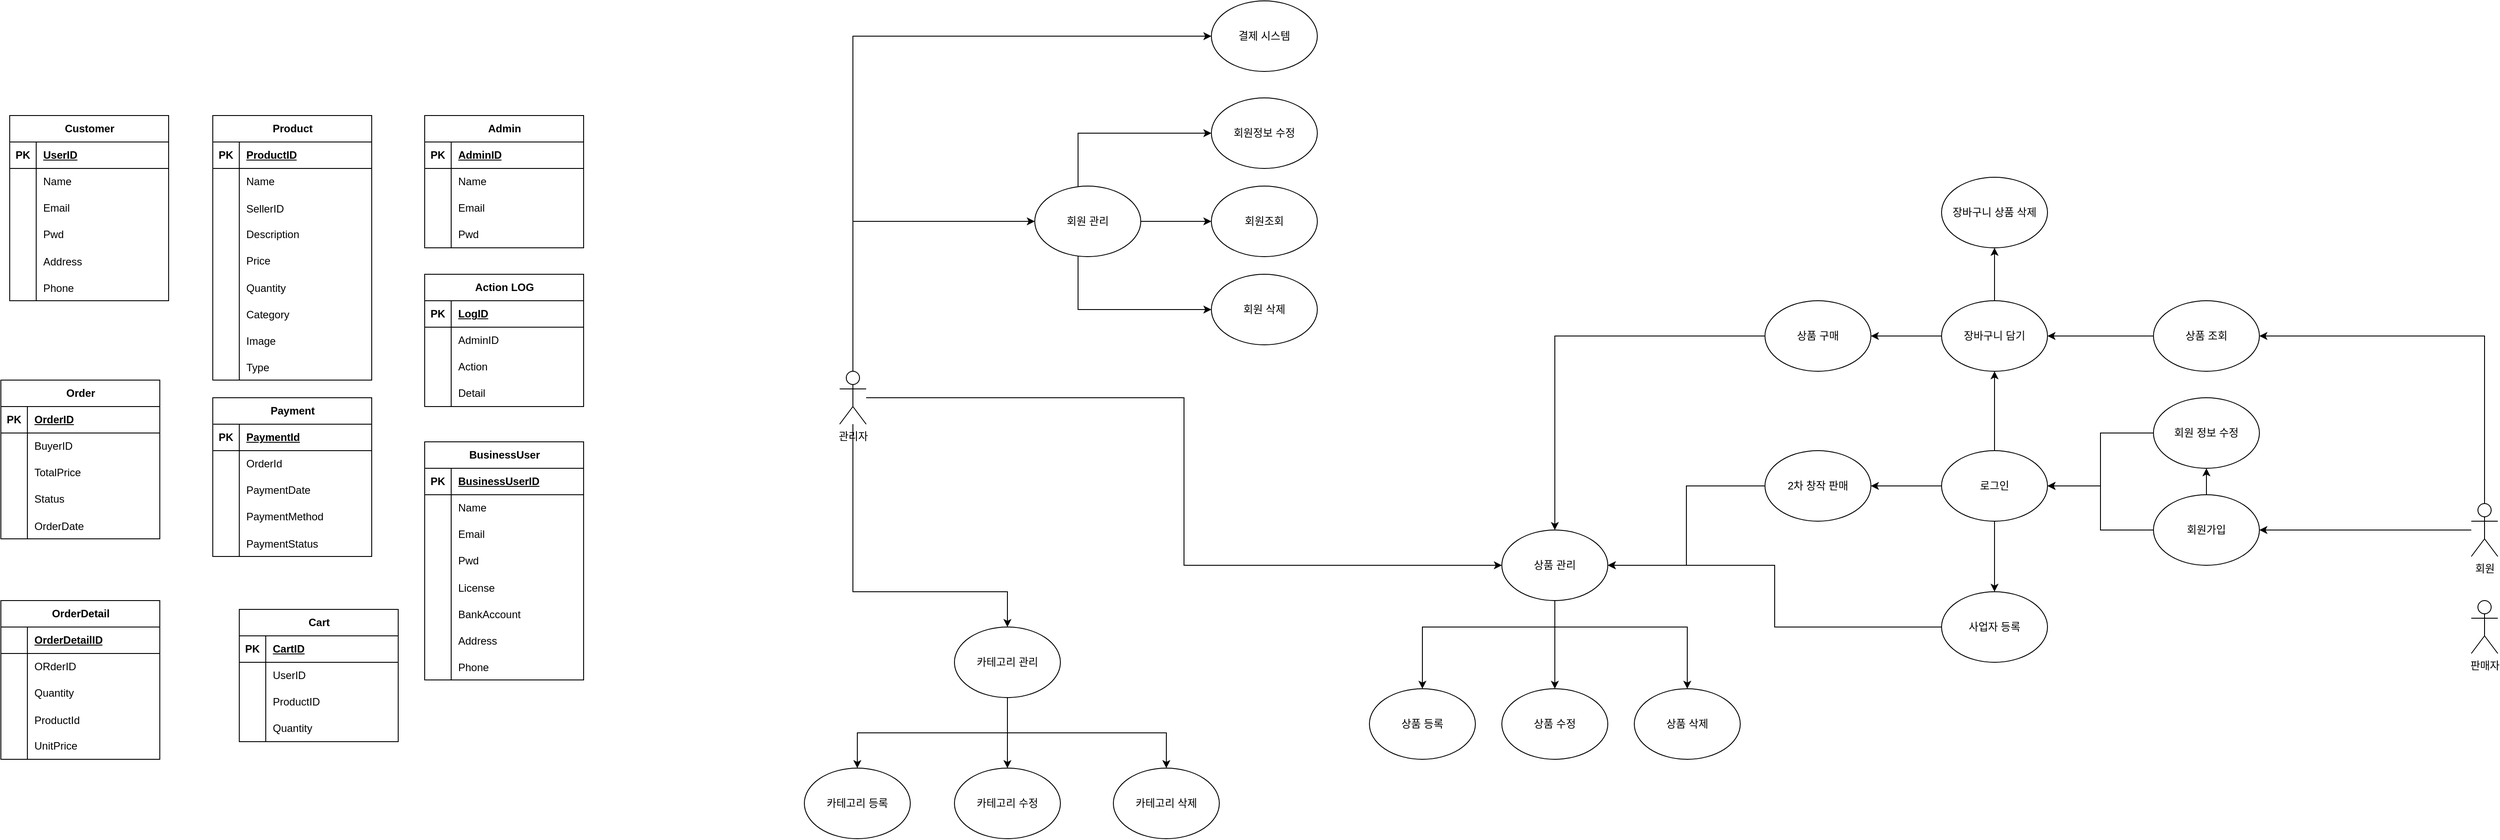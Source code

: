 <mxfile version="24.7.12">
  <diagram name="페이지-1" id="uP_P-zgL6QfII3ChFyO7">
    <mxGraphModel dx="2440" dy="1332" grid="1" gridSize="10" guides="1" tooltips="1" connect="1" arrows="1" fold="1" page="1" pageScale="1" pageWidth="827" pageHeight="1169" math="0" shadow="0">
      <root>
        <mxCell id="0" />
        <mxCell id="1" parent="0" />
        <mxCell id="cni6qQfETZi5hYG43O0n-1" value="Customer" style="shape=table;startSize=30;container=1;collapsible=1;childLayout=tableLayout;fixedRows=1;rowLines=0;fontStyle=1;align=center;resizeLast=1;html=1;" parent="1" vertex="1">
          <mxGeometry x="80" y="150" width="180" height="210" as="geometry" />
        </mxCell>
        <mxCell id="cni6qQfETZi5hYG43O0n-2" value="" style="shape=tableRow;horizontal=0;startSize=0;swimlaneHead=0;swimlaneBody=0;fillColor=none;collapsible=0;dropTarget=0;points=[[0,0.5],[1,0.5]];portConstraint=eastwest;top=0;left=0;right=0;bottom=1;" parent="cni6qQfETZi5hYG43O0n-1" vertex="1">
          <mxGeometry y="30" width="180" height="30" as="geometry" />
        </mxCell>
        <mxCell id="cni6qQfETZi5hYG43O0n-3" value="PK" style="shape=partialRectangle;connectable=0;fillColor=none;top=0;left=0;bottom=0;right=0;fontStyle=1;overflow=hidden;whiteSpace=wrap;html=1;" parent="cni6qQfETZi5hYG43O0n-2" vertex="1">
          <mxGeometry width="30" height="30" as="geometry">
            <mxRectangle width="30" height="30" as="alternateBounds" />
          </mxGeometry>
        </mxCell>
        <mxCell id="cni6qQfETZi5hYG43O0n-4" value="UserID" style="shape=partialRectangle;connectable=0;fillColor=none;top=0;left=0;bottom=0;right=0;align=left;spacingLeft=6;fontStyle=5;overflow=hidden;whiteSpace=wrap;html=1;" parent="cni6qQfETZi5hYG43O0n-2" vertex="1">
          <mxGeometry x="30" width="150" height="30" as="geometry">
            <mxRectangle width="150" height="30" as="alternateBounds" />
          </mxGeometry>
        </mxCell>
        <mxCell id="cni6qQfETZi5hYG43O0n-5" value="" style="shape=tableRow;horizontal=0;startSize=0;swimlaneHead=0;swimlaneBody=0;fillColor=none;collapsible=0;dropTarget=0;points=[[0,0.5],[1,0.5]];portConstraint=eastwest;top=0;left=0;right=0;bottom=0;" parent="cni6qQfETZi5hYG43O0n-1" vertex="1">
          <mxGeometry y="60" width="180" height="30" as="geometry" />
        </mxCell>
        <mxCell id="cni6qQfETZi5hYG43O0n-6" value="" style="shape=partialRectangle;connectable=0;fillColor=none;top=0;left=0;bottom=0;right=0;editable=1;overflow=hidden;whiteSpace=wrap;html=1;" parent="cni6qQfETZi5hYG43O0n-5" vertex="1">
          <mxGeometry width="30" height="30" as="geometry">
            <mxRectangle width="30" height="30" as="alternateBounds" />
          </mxGeometry>
        </mxCell>
        <mxCell id="cni6qQfETZi5hYG43O0n-7" value="Name" style="shape=partialRectangle;connectable=0;fillColor=none;top=0;left=0;bottom=0;right=0;align=left;spacingLeft=6;overflow=hidden;whiteSpace=wrap;html=1;" parent="cni6qQfETZi5hYG43O0n-5" vertex="1">
          <mxGeometry x="30" width="150" height="30" as="geometry">
            <mxRectangle width="150" height="30" as="alternateBounds" />
          </mxGeometry>
        </mxCell>
        <mxCell id="cni6qQfETZi5hYG43O0n-8" value="" style="shape=tableRow;horizontal=0;startSize=0;swimlaneHead=0;swimlaneBody=0;fillColor=none;collapsible=0;dropTarget=0;points=[[0,0.5],[1,0.5]];portConstraint=eastwest;top=0;left=0;right=0;bottom=0;" parent="cni6qQfETZi5hYG43O0n-1" vertex="1">
          <mxGeometry y="90" width="180" height="30" as="geometry" />
        </mxCell>
        <mxCell id="cni6qQfETZi5hYG43O0n-9" value="" style="shape=partialRectangle;connectable=0;fillColor=none;top=0;left=0;bottom=0;right=0;editable=1;overflow=hidden;whiteSpace=wrap;html=1;" parent="cni6qQfETZi5hYG43O0n-8" vertex="1">
          <mxGeometry width="30" height="30" as="geometry">
            <mxRectangle width="30" height="30" as="alternateBounds" />
          </mxGeometry>
        </mxCell>
        <mxCell id="cni6qQfETZi5hYG43O0n-10" value="Email" style="shape=partialRectangle;connectable=0;fillColor=none;top=0;left=0;bottom=0;right=0;align=left;spacingLeft=6;overflow=hidden;whiteSpace=wrap;html=1;" parent="cni6qQfETZi5hYG43O0n-8" vertex="1">
          <mxGeometry x="30" width="150" height="30" as="geometry">
            <mxRectangle width="150" height="30" as="alternateBounds" />
          </mxGeometry>
        </mxCell>
        <mxCell id="cni6qQfETZi5hYG43O0n-11" value="" style="shape=tableRow;horizontal=0;startSize=0;swimlaneHead=0;swimlaneBody=0;fillColor=none;collapsible=0;dropTarget=0;points=[[0,0.5],[1,0.5]];portConstraint=eastwest;top=0;left=0;right=0;bottom=0;" parent="cni6qQfETZi5hYG43O0n-1" vertex="1">
          <mxGeometry y="120" width="180" height="30" as="geometry" />
        </mxCell>
        <mxCell id="cni6qQfETZi5hYG43O0n-12" value="" style="shape=partialRectangle;connectable=0;fillColor=none;top=0;left=0;bottom=0;right=0;editable=1;overflow=hidden;whiteSpace=wrap;html=1;" parent="cni6qQfETZi5hYG43O0n-11" vertex="1">
          <mxGeometry width="30" height="30" as="geometry">
            <mxRectangle width="30" height="30" as="alternateBounds" />
          </mxGeometry>
        </mxCell>
        <mxCell id="cni6qQfETZi5hYG43O0n-13" value="Pwd" style="shape=partialRectangle;connectable=0;fillColor=none;top=0;left=0;bottom=0;right=0;align=left;spacingLeft=6;overflow=hidden;whiteSpace=wrap;html=1;" parent="cni6qQfETZi5hYG43O0n-11" vertex="1">
          <mxGeometry x="30" width="150" height="30" as="geometry">
            <mxRectangle width="150" height="30" as="alternateBounds" />
          </mxGeometry>
        </mxCell>
        <mxCell id="cni6qQfETZi5hYG43O0n-15" value="" style="shape=tableRow;horizontal=0;startSize=0;swimlaneHead=0;swimlaneBody=0;fillColor=none;collapsible=0;dropTarget=0;points=[[0,0.5],[1,0.5]];portConstraint=eastwest;top=0;left=0;right=0;bottom=0;" parent="cni6qQfETZi5hYG43O0n-1" vertex="1">
          <mxGeometry y="150" width="180" height="30" as="geometry" />
        </mxCell>
        <mxCell id="cni6qQfETZi5hYG43O0n-16" value="" style="shape=partialRectangle;connectable=0;fillColor=none;top=0;left=0;bottom=0;right=0;editable=1;overflow=hidden;" parent="cni6qQfETZi5hYG43O0n-15" vertex="1">
          <mxGeometry width="30" height="30" as="geometry">
            <mxRectangle width="30" height="30" as="alternateBounds" />
          </mxGeometry>
        </mxCell>
        <mxCell id="cni6qQfETZi5hYG43O0n-17" value="Address" style="shape=partialRectangle;connectable=0;fillColor=none;top=0;left=0;bottom=0;right=0;align=left;spacingLeft=6;overflow=hidden;" parent="cni6qQfETZi5hYG43O0n-15" vertex="1">
          <mxGeometry x="30" width="150" height="30" as="geometry">
            <mxRectangle width="150" height="30" as="alternateBounds" />
          </mxGeometry>
        </mxCell>
        <mxCell id="cni6qQfETZi5hYG43O0n-18" value="" style="shape=tableRow;horizontal=0;startSize=0;swimlaneHead=0;swimlaneBody=0;fillColor=none;collapsible=0;dropTarget=0;points=[[0,0.5],[1,0.5]];portConstraint=eastwest;top=0;left=0;right=0;bottom=0;" parent="cni6qQfETZi5hYG43O0n-1" vertex="1">
          <mxGeometry y="180" width="180" height="30" as="geometry" />
        </mxCell>
        <mxCell id="cni6qQfETZi5hYG43O0n-19" value="" style="shape=partialRectangle;connectable=0;fillColor=none;top=0;left=0;bottom=0;right=0;editable=1;overflow=hidden;" parent="cni6qQfETZi5hYG43O0n-18" vertex="1">
          <mxGeometry width="30" height="30" as="geometry">
            <mxRectangle width="30" height="30" as="alternateBounds" />
          </mxGeometry>
        </mxCell>
        <mxCell id="cni6qQfETZi5hYG43O0n-20" value="Phone" style="shape=partialRectangle;connectable=0;fillColor=none;top=0;left=0;bottom=0;right=0;align=left;spacingLeft=6;overflow=hidden;" parent="cni6qQfETZi5hYG43O0n-18" vertex="1">
          <mxGeometry x="30" width="150" height="30" as="geometry">
            <mxRectangle width="150" height="30" as="alternateBounds" />
          </mxGeometry>
        </mxCell>
        <mxCell id="cni6qQfETZi5hYG43O0n-21" value="Product" style="shape=table;startSize=30;container=1;collapsible=1;childLayout=tableLayout;fixedRows=1;rowLines=0;fontStyle=1;align=center;resizeLast=1;html=1;" parent="1" vertex="1">
          <mxGeometry x="310" y="150" width="180" height="300" as="geometry" />
        </mxCell>
        <mxCell id="cni6qQfETZi5hYG43O0n-22" value="" style="shape=tableRow;horizontal=0;startSize=0;swimlaneHead=0;swimlaneBody=0;fillColor=none;collapsible=0;dropTarget=0;points=[[0,0.5],[1,0.5]];portConstraint=eastwest;top=0;left=0;right=0;bottom=1;" parent="cni6qQfETZi5hYG43O0n-21" vertex="1">
          <mxGeometry y="30" width="180" height="30" as="geometry" />
        </mxCell>
        <mxCell id="cni6qQfETZi5hYG43O0n-23" value="PK" style="shape=partialRectangle;connectable=0;fillColor=none;top=0;left=0;bottom=0;right=0;fontStyle=1;overflow=hidden;whiteSpace=wrap;html=1;" parent="cni6qQfETZi5hYG43O0n-22" vertex="1">
          <mxGeometry width="30" height="30" as="geometry">
            <mxRectangle width="30" height="30" as="alternateBounds" />
          </mxGeometry>
        </mxCell>
        <mxCell id="cni6qQfETZi5hYG43O0n-24" value="ProductID" style="shape=partialRectangle;connectable=0;fillColor=none;top=0;left=0;bottom=0;right=0;align=left;spacingLeft=6;fontStyle=5;overflow=hidden;whiteSpace=wrap;html=1;" parent="cni6qQfETZi5hYG43O0n-22" vertex="1">
          <mxGeometry x="30" width="150" height="30" as="geometry">
            <mxRectangle width="150" height="30" as="alternateBounds" />
          </mxGeometry>
        </mxCell>
        <mxCell id="cni6qQfETZi5hYG43O0n-25" value="" style="shape=tableRow;horizontal=0;startSize=0;swimlaneHead=0;swimlaneBody=0;fillColor=none;collapsible=0;dropTarget=0;points=[[0,0.5],[1,0.5]];portConstraint=eastwest;top=0;left=0;right=0;bottom=0;" parent="cni6qQfETZi5hYG43O0n-21" vertex="1">
          <mxGeometry y="60" width="180" height="30" as="geometry" />
        </mxCell>
        <mxCell id="cni6qQfETZi5hYG43O0n-26" value="" style="shape=partialRectangle;connectable=0;fillColor=none;top=0;left=0;bottom=0;right=0;editable=1;overflow=hidden;whiteSpace=wrap;html=1;" parent="cni6qQfETZi5hYG43O0n-25" vertex="1">
          <mxGeometry width="30" height="30" as="geometry">
            <mxRectangle width="30" height="30" as="alternateBounds" />
          </mxGeometry>
        </mxCell>
        <mxCell id="cni6qQfETZi5hYG43O0n-27" value="Name" style="shape=partialRectangle;connectable=0;fillColor=none;top=0;left=0;bottom=0;right=0;align=left;spacingLeft=6;overflow=hidden;whiteSpace=wrap;html=1;" parent="cni6qQfETZi5hYG43O0n-25" vertex="1">
          <mxGeometry x="30" width="150" height="30" as="geometry">
            <mxRectangle width="150" height="30" as="alternateBounds" />
          </mxGeometry>
        </mxCell>
        <mxCell id="cni6qQfETZi5hYG43O0n-136" value="" style="shape=tableRow;horizontal=0;startSize=0;swimlaneHead=0;swimlaneBody=0;fillColor=none;collapsible=0;dropTarget=0;points=[[0,0.5],[1,0.5]];portConstraint=eastwest;top=0;left=0;right=0;bottom=0;" parent="cni6qQfETZi5hYG43O0n-21" vertex="1">
          <mxGeometry y="90" width="180" height="30" as="geometry" />
        </mxCell>
        <mxCell id="cni6qQfETZi5hYG43O0n-137" value="" style="shape=partialRectangle;connectable=0;fillColor=none;top=0;left=0;bottom=0;right=0;editable=1;overflow=hidden;" parent="cni6qQfETZi5hYG43O0n-136" vertex="1">
          <mxGeometry width="30" height="30" as="geometry">
            <mxRectangle width="30" height="30" as="alternateBounds" />
          </mxGeometry>
        </mxCell>
        <mxCell id="cni6qQfETZi5hYG43O0n-138" value="SellerID" style="shape=partialRectangle;connectable=0;fillColor=none;top=0;left=0;bottom=0;right=0;align=left;spacingLeft=6;overflow=hidden;" parent="cni6qQfETZi5hYG43O0n-136" vertex="1">
          <mxGeometry x="30" width="150" height="30" as="geometry">
            <mxRectangle width="150" height="30" as="alternateBounds" />
          </mxGeometry>
        </mxCell>
        <mxCell id="cni6qQfETZi5hYG43O0n-28" value="" style="shape=tableRow;horizontal=0;startSize=0;swimlaneHead=0;swimlaneBody=0;fillColor=none;collapsible=0;dropTarget=0;points=[[0,0.5],[1,0.5]];portConstraint=eastwest;top=0;left=0;right=0;bottom=0;" parent="cni6qQfETZi5hYG43O0n-21" vertex="1">
          <mxGeometry y="120" width="180" height="30" as="geometry" />
        </mxCell>
        <mxCell id="cni6qQfETZi5hYG43O0n-29" value="" style="shape=partialRectangle;connectable=0;fillColor=none;top=0;left=0;bottom=0;right=0;editable=1;overflow=hidden;whiteSpace=wrap;html=1;" parent="cni6qQfETZi5hYG43O0n-28" vertex="1">
          <mxGeometry width="30" height="30" as="geometry">
            <mxRectangle width="30" height="30" as="alternateBounds" />
          </mxGeometry>
        </mxCell>
        <mxCell id="cni6qQfETZi5hYG43O0n-30" value="Description" style="shape=partialRectangle;connectable=0;fillColor=none;top=0;left=0;bottom=0;right=0;align=left;spacingLeft=6;overflow=hidden;whiteSpace=wrap;html=1;" parent="cni6qQfETZi5hYG43O0n-28" vertex="1">
          <mxGeometry x="30" width="150" height="30" as="geometry">
            <mxRectangle width="150" height="30" as="alternateBounds" />
          </mxGeometry>
        </mxCell>
        <mxCell id="cni6qQfETZi5hYG43O0n-31" value="" style="shape=tableRow;horizontal=0;startSize=0;swimlaneHead=0;swimlaneBody=0;fillColor=none;collapsible=0;dropTarget=0;points=[[0,0.5],[1,0.5]];portConstraint=eastwest;top=0;left=0;right=0;bottom=0;" parent="cni6qQfETZi5hYG43O0n-21" vertex="1">
          <mxGeometry y="150" width="180" height="30" as="geometry" />
        </mxCell>
        <mxCell id="cni6qQfETZi5hYG43O0n-32" value="" style="shape=partialRectangle;connectable=0;fillColor=none;top=0;left=0;bottom=0;right=0;editable=1;overflow=hidden;whiteSpace=wrap;html=1;" parent="cni6qQfETZi5hYG43O0n-31" vertex="1">
          <mxGeometry width="30" height="30" as="geometry">
            <mxRectangle width="30" height="30" as="alternateBounds" />
          </mxGeometry>
        </mxCell>
        <mxCell id="cni6qQfETZi5hYG43O0n-33" value="Price" style="shape=partialRectangle;connectable=0;fillColor=none;top=0;left=0;bottom=0;right=0;align=left;spacingLeft=6;overflow=hidden;whiteSpace=wrap;html=1;" parent="cni6qQfETZi5hYG43O0n-31" vertex="1">
          <mxGeometry x="30" width="150" height="30" as="geometry">
            <mxRectangle width="150" height="30" as="alternateBounds" />
          </mxGeometry>
        </mxCell>
        <mxCell id="cni6qQfETZi5hYG43O0n-34" value="" style="shape=tableRow;horizontal=0;startSize=0;swimlaneHead=0;swimlaneBody=0;fillColor=none;collapsible=0;dropTarget=0;points=[[0,0.5],[1,0.5]];portConstraint=eastwest;top=0;left=0;right=0;bottom=0;" parent="cni6qQfETZi5hYG43O0n-21" vertex="1">
          <mxGeometry y="180" width="180" height="30" as="geometry" />
        </mxCell>
        <mxCell id="cni6qQfETZi5hYG43O0n-35" value="" style="shape=partialRectangle;connectable=0;fillColor=none;top=0;left=0;bottom=0;right=0;editable=1;overflow=hidden;" parent="cni6qQfETZi5hYG43O0n-34" vertex="1">
          <mxGeometry width="30" height="30" as="geometry">
            <mxRectangle width="30" height="30" as="alternateBounds" />
          </mxGeometry>
        </mxCell>
        <mxCell id="cni6qQfETZi5hYG43O0n-36" value="Quantity" style="shape=partialRectangle;connectable=0;fillColor=none;top=0;left=0;bottom=0;right=0;align=left;spacingLeft=6;overflow=hidden;" parent="cni6qQfETZi5hYG43O0n-34" vertex="1">
          <mxGeometry x="30" width="150" height="30" as="geometry">
            <mxRectangle width="150" height="30" as="alternateBounds" />
          </mxGeometry>
        </mxCell>
        <mxCell id="cni6qQfETZi5hYG43O0n-37" value="" style="shape=tableRow;horizontal=0;startSize=0;swimlaneHead=0;swimlaneBody=0;fillColor=none;collapsible=0;dropTarget=0;points=[[0,0.5],[1,0.5]];portConstraint=eastwest;top=0;left=0;right=0;bottom=0;" parent="cni6qQfETZi5hYG43O0n-21" vertex="1">
          <mxGeometry y="210" width="180" height="30" as="geometry" />
        </mxCell>
        <mxCell id="cni6qQfETZi5hYG43O0n-38" value="" style="shape=partialRectangle;connectable=0;fillColor=none;top=0;left=0;bottom=0;right=0;editable=1;overflow=hidden;" parent="cni6qQfETZi5hYG43O0n-37" vertex="1">
          <mxGeometry width="30" height="30" as="geometry">
            <mxRectangle width="30" height="30" as="alternateBounds" />
          </mxGeometry>
        </mxCell>
        <mxCell id="cni6qQfETZi5hYG43O0n-39" value="Category" style="shape=partialRectangle;connectable=0;fillColor=none;top=0;left=0;bottom=0;right=0;align=left;spacingLeft=6;overflow=hidden;" parent="cni6qQfETZi5hYG43O0n-37" vertex="1">
          <mxGeometry x="30" width="150" height="30" as="geometry">
            <mxRectangle width="150" height="30" as="alternateBounds" />
          </mxGeometry>
        </mxCell>
        <mxCell id="cni6qQfETZi5hYG43O0n-53" value="" style="shape=tableRow;horizontal=0;startSize=0;swimlaneHead=0;swimlaneBody=0;fillColor=none;collapsible=0;dropTarget=0;points=[[0,0.5],[1,0.5]];portConstraint=eastwest;top=0;left=0;right=0;bottom=0;" parent="cni6qQfETZi5hYG43O0n-21" vertex="1">
          <mxGeometry y="240" width="180" height="30" as="geometry" />
        </mxCell>
        <mxCell id="cni6qQfETZi5hYG43O0n-54" value="" style="shape=partialRectangle;connectable=0;fillColor=none;top=0;left=0;bottom=0;right=0;editable=1;overflow=hidden;" parent="cni6qQfETZi5hYG43O0n-53" vertex="1">
          <mxGeometry width="30" height="30" as="geometry">
            <mxRectangle width="30" height="30" as="alternateBounds" />
          </mxGeometry>
        </mxCell>
        <mxCell id="cni6qQfETZi5hYG43O0n-55" value="Image" style="shape=partialRectangle;connectable=0;fillColor=none;top=0;left=0;bottom=0;right=0;align=left;spacingLeft=6;overflow=hidden;" parent="cni6qQfETZi5hYG43O0n-53" vertex="1">
          <mxGeometry x="30" width="150" height="30" as="geometry">
            <mxRectangle width="150" height="30" as="alternateBounds" />
          </mxGeometry>
        </mxCell>
        <mxCell id="cni6qQfETZi5hYG43O0n-139" value="" style="shape=tableRow;horizontal=0;startSize=0;swimlaneHead=0;swimlaneBody=0;fillColor=none;collapsible=0;dropTarget=0;points=[[0,0.5],[1,0.5]];portConstraint=eastwest;top=0;left=0;right=0;bottom=0;" parent="cni6qQfETZi5hYG43O0n-21" vertex="1">
          <mxGeometry y="270" width="180" height="30" as="geometry" />
        </mxCell>
        <mxCell id="cni6qQfETZi5hYG43O0n-140" value="" style="shape=partialRectangle;connectable=0;fillColor=none;top=0;left=0;bottom=0;right=0;editable=1;overflow=hidden;" parent="cni6qQfETZi5hYG43O0n-139" vertex="1">
          <mxGeometry width="30" height="30" as="geometry">
            <mxRectangle width="30" height="30" as="alternateBounds" />
          </mxGeometry>
        </mxCell>
        <mxCell id="cni6qQfETZi5hYG43O0n-141" value="Type" style="shape=partialRectangle;connectable=0;fillColor=none;top=0;left=0;bottom=0;right=0;align=left;spacingLeft=6;overflow=hidden;" parent="cni6qQfETZi5hYG43O0n-139" vertex="1">
          <mxGeometry x="30" width="150" height="30" as="geometry">
            <mxRectangle width="150" height="30" as="alternateBounds" />
          </mxGeometry>
        </mxCell>
        <mxCell id="cni6qQfETZi5hYG43O0n-40" value="Cart" style="shape=table;startSize=30;container=1;collapsible=1;childLayout=tableLayout;fixedRows=1;rowLines=0;fontStyle=1;align=center;resizeLast=1;html=1;" parent="1" vertex="1">
          <mxGeometry x="340" y="710" width="180" height="150" as="geometry" />
        </mxCell>
        <mxCell id="cni6qQfETZi5hYG43O0n-41" value="" style="shape=tableRow;horizontal=0;startSize=0;swimlaneHead=0;swimlaneBody=0;fillColor=none;collapsible=0;dropTarget=0;points=[[0,0.5],[1,0.5]];portConstraint=eastwest;top=0;left=0;right=0;bottom=1;" parent="cni6qQfETZi5hYG43O0n-40" vertex="1">
          <mxGeometry y="30" width="180" height="30" as="geometry" />
        </mxCell>
        <mxCell id="cni6qQfETZi5hYG43O0n-42" value="PK" style="shape=partialRectangle;connectable=0;fillColor=none;top=0;left=0;bottom=0;right=0;fontStyle=1;overflow=hidden;whiteSpace=wrap;html=1;" parent="cni6qQfETZi5hYG43O0n-41" vertex="1">
          <mxGeometry width="30" height="30" as="geometry">
            <mxRectangle width="30" height="30" as="alternateBounds" />
          </mxGeometry>
        </mxCell>
        <mxCell id="cni6qQfETZi5hYG43O0n-43" value="CartID" style="shape=partialRectangle;connectable=0;fillColor=none;top=0;left=0;bottom=0;right=0;align=left;spacingLeft=6;fontStyle=5;overflow=hidden;whiteSpace=wrap;html=1;" parent="cni6qQfETZi5hYG43O0n-41" vertex="1">
          <mxGeometry x="30" width="150" height="30" as="geometry">
            <mxRectangle width="150" height="30" as="alternateBounds" />
          </mxGeometry>
        </mxCell>
        <mxCell id="cni6qQfETZi5hYG43O0n-44" value="" style="shape=tableRow;horizontal=0;startSize=0;swimlaneHead=0;swimlaneBody=0;fillColor=none;collapsible=0;dropTarget=0;points=[[0,0.5],[1,0.5]];portConstraint=eastwest;top=0;left=0;right=0;bottom=0;" parent="cni6qQfETZi5hYG43O0n-40" vertex="1">
          <mxGeometry y="60" width="180" height="30" as="geometry" />
        </mxCell>
        <mxCell id="cni6qQfETZi5hYG43O0n-45" value="" style="shape=partialRectangle;connectable=0;fillColor=none;top=0;left=0;bottom=0;right=0;editable=1;overflow=hidden;whiteSpace=wrap;html=1;" parent="cni6qQfETZi5hYG43O0n-44" vertex="1">
          <mxGeometry width="30" height="30" as="geometry">
            <mxRectangle width="30" height="30" as="alternateBounds" />
          </mxGeometry>
        </mxCell>
        <mxCell id="cni6qQfETZi5hYG43O0n-46" value="UserID" style="shape=partialRectangle;connectable=0;fillColor=none;top=0;left=0;bottom=0;right=0;align=left;spacingLeft=6;overflow=hidden;whiteSpace=wrap;html=1;" parent="cni6qQfETZi5hYG43O0n-44" vertex="1">
          <mxGeometry x="30" width="150" height="30" as="geometry">
            <mxRectangle width="150" height="30" as="alternateBounds" />
          </mxGeometry>
        </mxCell>
        <mxCell id="cni6qQfETZi5hYG43O0n-47" value="" style="shape=tableRow;horizontal=0;startSize=0;swimlaneHead=0;swimlaneBody=0;fillColor=none;collapsible=0;dropTarget=0;points=[[0,0.5],[1,0.5]];portConstraint=eastwest;top=0;left=0;right=0;bottom=0;" parent="cni6qQfETZi5hYG43O0n-40" vertex="1">
          <mxGeometry y="90" width="180" height="30" as="geometry" />
        </mxCell>
        <mxCell id="cni6qQfETZi5hYG43O0n-48" value="" style="shape=partialRectangle;connectable=0;fillColor=none;top=0;left=0;bottom=0;right=0;editable=1;overflow=hidden;whiteSpace=wrap;html=1;" parent="cni6qQfETZi5hYG43O0n-47" vertex="1">
          <mxGeometry width="30" height="30" as="geometry">
            <mxRectangle width="30" height="30" as="alternateBounds" />
          </mxGeometry>
        </mxCell>
        <mxCell id="cni6qQfETZi5hYG43O0n-49" value="ProductID" style="shape=partialRectangle;connectable=0;fillColor=none;top=0;left=0;bottom=0;right=0;align=left;spacingLeft=6;overflow=hidden;whiteSpace=wrap;html=1;" parent="cni6qQfETZi5hYG43O0n-47" vertex="1">
          <mxGeometry x="30" width="150" height="30" as="geometry">
            <mxRectangle width="150" height="30" as="alternateBounds" />
          </mxGeometry>
        </mxCell>
        <mxCell id="cni6qQfETZi5hYG43O0n-50" value="" style="shape=tableRow;horizontal=0;startSize=0;swimlaneHead=0;swimlaneBody=0;fillColor=none;collapsible=0;dropTarget=0;points=[[0,0.5],[1,0.5]];portConstraint=eastwest;top=0;left=0;right=0;bottom=0;" parent="cni6qQfETZi5hYG43O0n-40" vertex="1">
          <mxGeometry y="120" width="180" height="30" as="geometry" />
        </mxCell>
        <mxCell id="cni6qQfETZi5hYG43O0n-51" value="" style="shape=partialRectangle;connectable=0;fillColor=none;top=0;left=0;bottom=0;right=0;editable=1;overflow=hidden;whiteSpace=wrap;html=1;" parent="cni6qQfETZi5hYG43O0n-50" vertex="1">
          <mxGeometry width="30" height="30" as="geometry">
            <mxRectangle width="30" height="30" as="alternateBounds" />
          </mxGeometry>
        </mxCell>
        <mxCell id="cni6qQfETZi5hYG43O0n-52" value="Quantity" style="shape=partialRectangle;connectable=0;fillColor=none;top=0;left=0;bottom=0;right=0;align=left;spacingLeft=6;overflow=hidden;whiteSpace=wrap;html=1;" parent="cni6qQfETZi5hYG43O0n-50" vertex="1">
          <mxGeometry x="30" width="150" height="30" as="geometry">
            <mxRectangle width="150" height="30" as="alternateBounds" />
          </mxGeometry>
        </mxCell>
        <mxCell id="cni6qQfETZi5hYG43O0n-56" value="Order" style="shape=table;startSize=30;container=1;collapsible=1;childLayout=tableLayout;fixedRows=1;rowLines=0;fontStyle=1;align=center;resizeLast=1;html=1;" parent="1" vertex="1">
          <mxGeometry x="70" y="450" width="180" height="180" as="geometry" />
        </mxCell>
        <mxCell id="cni6qQfETZi5hYG43O0n-57" value="" style="shape=tableRow;horizontal=0;startSize=0;swimlaneHead=0;swimlaneBody=0;fillColor=none;collapsible=0;dropTarget=0;points=[[0,0.5],[1,0.5]];portConstraint=eastwest;top=0;left=0;right=0;bottom=1;" parent="cni6qQfETZi5hYG43O0n-56" vertex="1">
          <mxGeometry y="30" width="180" height="30" as="geometry" />
        </mxCell>
        <mxCell id="cni6qQfETZi5hYG43O0n-58" value="PK" style="shape=partialRectangle;connectable=0;fillColor=none;top=0;left=0;bottom=0;right=0;fontStyle=1;overflow=hidden;whiteSpace=wrap;html=1;" parent="cni6qQfETZi5hYG43O0n-57" vertex="1">
          <mxGeometry width="30" height="30" as="geometry">
            <mxRectangle width="30" height="30" as="alternateBounds" />
          </mxGeometry>
        </mxCell>
        <mxCell id="cni6qQfETZi5hYG43O0n-59" value="OrderID" style="shape=partialRectangle;connectable=0;fillColor=none;top=0;left=0;bottom=0;right=0;align=left;spacingLeft=6;fontStyle=5;overflow=hidden;whiteSpace=wrap;html=1;" parent="cni6qQfETZi5hYG43O0n-57" vertex="1">
          <mxGeometry x="30" width="150" height="30" as="geometry">
            <mxRectangle width="150" height="30" as="alternateBounds" />
          </mxGeometry>
        </mxCell>
        <mxCell id="cni6qQfETZi5hYG43O0n-60" value="" style="shape=tableRow;horizontal=0;startSize=0;swimlaneHead=0;swimlaneBody=0;fillColor=none;collapsible=0;dropTarget=0;points=[[0,0.5],[1,0.5]];portConstraint=eastwest;top=0;left=0;right=0;bottom=0;" parent="cni6qQfETZi5hYG43O0n-56" vertex="1">
          <mxGeometry y="60" width="180" height="30" as="geometry" />
        </mxCell>
        <mxCell id="cni6qQfETZi5hYG43O0n-61" value="" style="shape=partialRectangle;connectable=0;fillColor=none;top=0;left=0;bottom=0;right=0;editable=1;overflow=hidden;whiteSpace=wrap;html=1;" parent="cni6qQfETZi5hYG43O0n-60" vertex="1">
          <mxGeometry width="30" height="30" as="geometry">
            <mxRectangle width="30" height="30" as="alternateBounds" />
          </mxGeometry>
        </mxCell>
        <mxCell id="cni6qQfETZi5hYG43O0n-62" value="BuyerID" style="shape=partialRectangle;connectable=0;fillColor=none;top=0;left=0;bottom=0;right=0;align=left;spacingLeft=6;overflow=hidden;whiteSpace=wrap;html=1;" parent="cni6qQfETZi5hYG43O0n-60" vertex="1">
          <mxGeometry x="30" width="150" height="30" as="geometry">
            <mxRectangle width="150" height="30" as="alternateBounds" />
          </mxGeometry>
        </mxCell>
        <mxCell id="cni6qQfETZi5hYG43O0n-63" value="" style="shape=tableRow;horizontal=0;startSize=0;swimlaneHead=0;swimlaneBody=0;fillColor=none;collapsible=0;dropTarget=0;points=[[0,0.5],[1,0.5]];portConstraint=eastwest;top=0;left=0;right=0;bottom=0;" parent="cni6qQfETZi5hYG43O0n-56" vertex="1">
          <mxGeometry y="90" width="180" height="30" as="geometry" />
        </mxCell>
        <mxCell id="cni6qQfETZi5hYG43O0n-64" value="" style="shape=partialRectangle;connectable=0;fillColor=none;top=0;left=0;bottom=0;right=0;editable=1;overflow=hidden;whiteSpace=wrap;html=1;" parent="cni6qQfETZi5hYG43O0n-63" vertex="1">
          <mxGeometry width="30" height="30" as="geometry">
            <mxRectangle width="30" height="30" as="alternateBounds" />
          </mxGeometry>
        </mxCell>
        <mxCell id="cni6qQfETZi5hYG43O0n-65" value="TotalPrice" style="shape=partialRectangle;connectable=0;fillColor=none;top=0;left=0;bottom=0;right=0;align=left;spacingLeft=6;overflow=hidden;whiteSpace=wrap;html=1;" parent="cni6qQfETZi5hYG43O0n-63" vertex="1">
          <mxGeometry x="30" width="150" height="30" as="geometry">
            <mxRectangle width="150" height="30" as="alternateBounds" />
          </mxGeometry>
        </mxCell>
        <mxCell id="cni6qQfETZi5hYG43O0n-66" value="" style="shape=tableRow;horizontal=0;startSize=0;swimlaneHead=0;swimlaneBody=0;fillColor=none;collapsible=0;dropTarget=0;points=[[0,0.5],[1,0.5]];portConstraint=eastwest;top=0;left=0;right=0;bottom=0;" parent="cni6qQfETZi5hYG43O0n-56" vertex="1">
          <mxGeometry y="120" width="180" height="30" as="geometry" />
        </mxCell>
        <mxCell id="cni6qQfETZi5hYG43O0n-67" value="" style="shape=partialRectangle;connectable=0;fillColor=none;top=0;left=0;bottom=0;right=0;editable=1;overflow=hidden;whiteSpace=wrap;html=1;" parent="cni6qQfETZi5hYG43O0n-66" vertex="1">
          <mxGeometry width="30" height="30" as="geometry">
            <mxRectangle width="30" height="30" as="alternateBounds" />
          </mxGeometry>
        </mxCell>
        <mxCell id="cni6qQfETZi5hYG43O0n-68" value="Status" style="shape=partialRectangle;connectable=0;fillColor=none;top=0;left=0;bottom=0;right=0;align=left;spacingLeft=6;overflow=hidden;whiteSpace=wrap;html=1;" parent="cni6qQfETZi5hYG43O0n-66" vertex="1">
          <mxGeometry x="30" width="150" height="30" as="geometry">
            <mxRectangle width="150" height="30" as="alternateBounds" />
          </mxGeometry>
        </mxCell>
        <mxCell id="cni6qQfETZi5hYG43O0n-69" value="" style="shape=tableRow;horizontal=0;startSize=0;swimlaneHead=0;swimlaneBody=0;fillColor=none;collapsible=0;dropTarget=0;points=[[0,0.5],[1,0.5]];portConstraint=eastwest;top=0;left=0;right=0;bottom=0;" parent="cni6qQfETZi5hYG43O0n-56" vertex="1">
          <mxGeometry y="150" width="180" height="30" as="geometry" />
        </mxCell>
        <mxCell id="cni6qQfETZi5hYG43O0n-70" value="" style="shape=partialRectangle;connectable=0;fillColor=none;top=0;left=0;bottom=0;right=0;editable=1;overflow=hidden;" parent="cni6qQfETZi5hYG43O0n-69" vertex="1">
          <mxGeometry width="30" height="30" as="geometry">
            <mxRectangle width="30" height="30" as="alternateBounds" />
          </mxGeometry>
        </mxCell>
        <mxCell id="cni6qQfETZi5hYG43O0n-71" value="OrderDate" style="shape=partialRectangle;connectable=0;fillColor=none;top=0;left=0;bottom=0;right=0;align=left;spacingLeft=6;overflow=hidden;" parent="cni6qQfETZi5hYG43O0n-69" vertex="1">
          <mxGeometry x="30" width="150" height="30" as="geometry">
            <mxRectangle width="150" height="30" as="alternateBounds" />
          </mxGeometry>
        </mxCell>
        <mxCell id="cni6qQfETZi5hYG43O0n-72" value="OrderDetail" style="shape=table;startSize=30;container=1;collapsible=1;childLayout=tableLayout;fixedRows=1;rowLines=0;fontStyle=1;align=center;resizeLast=1;html=1;" parent="1" vertex="1">
          <mxGeometry x="70" y="700" width="180" height="180" as="geometry" />
        </mxCell>
        <mxCell id="cni6qQfETZi5hYG43O0n-73" value="" style="shape=tableRow;horizontal=0;startSize=0;swimlaneHead=0;swimlaneBody=0;fillColor=none;collapsible=0;dropTarget=0;points=[[0,0.5],[1,0.5]];portConstraint=eastwest;top=0;left=0;right=0;bottom=1;" parent="cni6qQfETZi5hYG43O0n-72" vertex="1">
          <mxGeometry y="30" width="180" height="30" as="geometry" />
        </mxCell>
        <mxCell id="cni6qQfETZi5hYG43O0n-74" value="&lt;blockquote style=&quot;margin: 0 0 0 40px; border: none; padding: 0px;&quot;&gt;&lt;blockquote style=&quot;margin: 0 0 0 40px; border: none; padding: 0px;&quot;&gt;PK&lt;/blockquote&gt;&lt;/blockquote&gt;" style="shape=partialRectangle;connectable=0;fillColor=none;top=0;left=0;bottom=0;right=0;fontStyle=1;overflow=hidden;whiteSpace=wrap;html=1;" parent="cni6qQfETZi5hYG43O0n-73" vertex="1">
          <mxGeometry width="30" height="30" as="geometry">
            <mxRectangle width="30" height="30" as="alternateBounds" />
          </mxGeometry>
        </mxCell>
        <mxCell id="cni6qQfETZi5hYG43O0n-75" value="OrderDetailID" style="shape=partialRectangle;connectable=0;fillColor=none;top=0;left=0;bottom=0;right=0;align=left;spacingLeft=6;fontStyle=5;overflow=hidden;whiteSpace=wrap;html=1;" parent="cni6qQfETZi5hYG43O0n-73" vertex="1">
          <mxGeometry x="30" width="150" height="30" as="geometry">
            <mxRectangle width="150" height="30" as="alternateBounds" />
          </mxGeometry>
        </mxCell>
        <mxCell id="cni6qQfETZi5hYG43O0n-76" value="" style="shape=tableRow;horizontal=0;startSize=0;swimlaneHead=0;swimlaneBody=0;fillColor=none;collapsible=0;dropTarget=0;points=[[0,0.5],[1,0.5]];portConstraint=eastwest;top=0;left=0;right=0;bottom=0;" parent="cni6qQfETZi5hYG43O0n-72" vertex="1">
          <mxGeometry y="60" width="180" height="30" as="geometry" />
        </mxCell>
        <mxCell id="cni6qQfETZi5hYG43O0n-77" value="" style="shape=partialRectangle;connectable=0;fillColor=none;top=0;left=0;bottom=0;right=0;editable=1;overflow=hidden;whiteSpace=wrap;html=1;" parent="cni6qQfETZi5hYG43O0n-76" vertex="1">
          <mxGeometry width="30" height="30" as="geometry">
            <mxRectangle width="30" height="30" as="alternateBounds" />
          </mxGeometry>
        </mxCell>
        <mxCell id="cni6qQfETZi5hYG43O0n-78" value="ORderID" style="shape=partialRectangle;connectable=0;fillColor=none;top=0;left=0;bottom=0;right=0;align=left;spacingLeft=6;overflow=hidden;whiteSpace=wrap;html=1;" parent="cni6qQfETZi5hYG43O0n-76" vertex="1">
          <mxGeometry x="30" width="150" height="30" as="geometry">
            <mxRectangle width="150" height="30" as="alternateBounds" />
          </mxGeometry>
        </mxCell>
        <mxCell id="cni6qQfETZi5hYG43O0n-79" value="" style="shape=tableRow;horizontal=0;startSize=0;swimlaneHead=0;swimlaneBody=0;fillColor=none;collapsible=0;dropTarget=0;points=[[0,0.5],[1,0.5]];portConstraint=eastwest;top=0;left=0;right=0;bottom=0;" parent="cni6qQfETZi5hYG43O0n-72" vertex="1">
          <mxGeometry y="90" width="180" height="30" as="geometry" />
        </mxCell>
        <mxCell id="cni6qQfETZi5hYG43O0n-80" value="" style="shape=partialRectangle;connectable=0;fillColor=none;top=0;left=0;bottom=0;right=0;editable=1;overflow=hidden;whiteSpace=wrap;html=1;" parent="cni6qQfETZi5hYG43O0n-79" vertex="1">
          <mxGeometry width="30" height="30" as="geometry">
            <mxRectangle width="30" height="30" as="alternateBounds" />
          </mxGeometry>
        </mxCell>
        <mxCell id="cni6qQfETZi5hYG43O0n-81" value="Quantity" style="shape=partialRectangle;connectable=0;fillColor=none;top=0;left=0;bottom=0;right=0;align=left;spacingLeft=6;overflow=hidden;whiteSpace=wrap;html=1;" parent="cni6qQfETZi5hYG43O0n-79" vertex="1">
          <mxGeometry x="30" width="150" height="30" as="geometry">
            <mxRectangle width="150" height="30" as="alternateBounds" />
          </mxGeometry>
        </mxCell>
        <mxCell id="cni6qQfETZi5hYG43O0n-142" value="" style="shape=tableRow;horizontal=0;startSize=0;swimlaneHead=0;swimlaneBody=0;fillColor=none;collapsible=0;dropTarget=0;points=[[0,0.5],[1,0.5]];portConstraint=eastwest;top=0;left=0;right=0;bottom=0;" parent="cni6qQfETZi5hYG43O0n-72" vertex="1">
          <mxGeometry y="120" width="180" height="30" as="geometry" />
        </mxCell>
        <mxCell id="cni6qQfETZi5hYG43O0n-143" value="" style="shape=partialRectangle;connectable=0;fillColor=none;top=0;left=0;bottom=0;right=0;editable=1;overflow=hidden;" parent="cni6qQfETZi5hYG43O0n-142" vertex="1">
          <mxGeometry width="30" height="30" as="geometry">
            <mxRectangle width="30" height="30" as="alternateBounds" />
          </mxGeometry>
        </mxCell>
        <mxCell id="cni6qQfETZi5hYG43O0n-144" value="ProductId" style="shape=partialRectangle;connectable=0;fillColor=none;top=0;left=0;bottom=0;right=0;align=left;spacingLeft=6;overflow=hidden;" parent="cni6qQfETZi5hYG43O0n-142" vertex="1">
          <mxGeometry x="30" width="150" height="30" as="geometry">
            <mxRectangle width="150" height="30" as="alternateBounds" />
          </mxGeometry>
        </mxCell>
        <mxCell id="cni6qQfETZi5hYG43O0n-82" value="" style="shape=tableRow;horizontal=0;startSize=0;swimlaneHead=0;swimlaneBody=0;fillColor=none;collapsible=0;dropTarget=0;points=[[0,0.5],[1,0.5]];portConstraint=eastwest;top=0;left=0;right=0;bottom=0;" parent="cni6qQfETZi5hYG43O0n-72" vertex="1">
          <mxGeometry y="150" width="180" height="30" as="geometry" />
        </mxCell>
        <mxCell id="cni6qQfETZi5hYG43O0n-83" value="" style="shape=partialRectangle;connectable=0;fillColor=none;top=0;left=0;bottom=0;right=0;editable=1;overflow=hidden;whiteSpace=wrap;html=1;" parent="cni6qQfETZi5hYG43O0n-82" vertex="1">
          <mxGeometry width="30" height="30" as="geometry">
            <mxRectangle width="30" height="30" as="alternateBounds" />
          </mxGeometry>
        </mxCell>
        <mxCell id="cni6qQfETZi5hYG43O0n-84" value="UnitPrice" style="shape=partialRectangle;connectable=0;fillColor=none;top=0;left=0;bottom=0;right=0;align=left;spacingLeft=6;overflow=hidden;whiteSpace=wrap;html=1;" parent="cni6qQfETZi5hYG43O0n-82" vertex="1">
          <mxGeometry x="30" width="150" height="30" as="geometry">
            <mxRectangle width="150" height="30" as="alternateBounds" />
          </mxGeometry>
        </mxCell>
        <mxCell id="cni6qQfETZi5hYG43O0n-85" value="Admin" style="shape=table;startSize=30;container=1;collapsible=1;childLayout=tableLayout;fixedRows=1;rowLines=0;fontStyle=1;align=center;resizeLast=1;html=1;" parent="1" vertex="1">
          <mxGeometry x="550" y="150" width="180" height="150" as="geometry" />
        </mxCell>
        <mxCell id="cni6qQfETZi5hYG43O0n-86" value="" style="shape=tableRow;horizontal=0;startSize=0;swimlaneHead=0;swimlaneBody=0;fillColor=none;collapsible=0;dropTarget=0;points=[[0,0.5],[1,0.5]];portConstraint=eastwest;top=0;left=0;right=0;bottom=1;" parent="cni6qQfETZi5hYG43O0n-85" vertex="1">
          <mxGeometry y="30" width="180" height="30" as="geometry" />
        </mxCell>
        <mxCell id="cni6qQfETZi5hYG43O0n-87" value="PK" style="shape=partialRectangle;connectable=0;fillColor=none;top=0;left=0;bottom=0;right=0;fontStyle=1;overflow=hidden;whiteSpace=wrap;html=1;" parent="cni6qQfETZi5hYG43O0n-86" vertex="1">
          <mxGeometry width="30" height="30" as="geometry">
            <mxRectangle width="30" height="30" as="alternateBounds" />
          </mxGeometry>
        </mxCell>
        <mxCell id="cni6qQfETZi5hYG43O0n-88" value="AdminID" style="shape=partialRectangle;connectable=0;fillColor=none;top=0;left=0;bottom=0;right=0;align=left;spacingLeft=6;fontStyle=5;overflow=hidden;whiteSpace=wrap;html=1;" parent="cni6qQfETZi5hYG43O0n-86" vertex="1">
          <mxGeometry x="30" width="150" height="30" as="geometry">
            <mxRectangle width="150" height="30" as="alternateBounds" />
          </mxGeometry>
        </mxCell>
        <mxCell id="cni6qQfETZi5hYG43O0n-89" value="" style="shape=tableRow;horizontal=0;startSize=0;swimlaneHead=0;swimlaneBody=0;fillColor=none;collapsible=0;dropTarget=0;points=[[0,0.5],[1,0.5]];portConstraint=eastwest;top=0;left=0;right=0;bottom=0;" parent="cni6qQfETZi5hYG43O0n-85" vertex="1">
          <mxGeometry y="60" width="180" height="30" as="geometry" />
        </mxCell>
        <mxCell id="cni6qQfETZi5hYG43O0n-90" value="" style="shape=partialRectangle;connectable=0;fillColor=none;top=0;left=0;bottom=0;right=0;editable=1;overflow=hidden;whiteSpace=wrap;html=1;" parent="cni6qQfETZi5hYG43O0n-89" vertex="1">
          <mxGeometry width="30" height="30" as="geometry">
            <mxRectangle width="30" height="30" as="alternateBounds" />
          </mxGeometry>
        </mxCell>
        <mxCell id="cni6qQfETZi5hYG43O0n-91" value="Name" style="shape=partialRectangle;connectable=0;fillColor=none;top=0;left=0;bottom=0;right=0;align=left;spacingLeft=6;overflow=hidden;whiteSpace=wrap;html=1;" parent="cni6qQfETZi5hYG43O0n-89" vertex="1">
          <mxGeometry x="30" width="150" height="30" as="geometry">
            <mxRectangle width="150" height="30" as="alternateBounds" />
          </mxGeometry>
        </mxCell>
        <mxCell id="cni6qQfETZi5hYG43O0n-92" value="" style="shape=tableRow;horizontal=0;startSize=0;swimlaneHead=0;swimlaneBody=0;fillColor=none;collapsible=0;dropTarget=0;points=[[0,0.5],[1,0.5]];portConstraint=eastwest;top=0;left=0;right=0;bottom=0;" parent="cni6qQfETZi5hYG43O0n-85" vertex="1">
          <mxGeometry y="90" width="180" height="30" as="geometry" />
        </mxCell>
        <mxCell id="cni6qQfETZi5hYG43O0n-93" value="" style="shape=partialRectangle;connectable=0;fillColor=none;top=0;left=0;bottom=0;right=0;editable=1;overflow=hidden;whiteSpace=wrap;html=1;" parent="cni6qQfETZi5hYG43O0n-92" vertex="1">
          <mxGeometry width="30" height="30" as="geometry">
            <mxRectangle width="30" height="30" as="alternateBounds" />
          </mxGeometry>
        </mxCell>
        <mxCell id="cni6qQfETZi5hYG43O0n-94" value="Email" style="shape=partialRectangle;connectable=0;fillColor=none;top=0;left=0;bottom=0;right=0;align=left;spacingLeft=6;overflow=hidden;whiteSpace=wrap;html=1;" parent="cni6qQfETZi5hYG43O0n-92" vertex="1">
          <mxGeometry x="30" width="150" height="30" as="geometry">
            <mxRectangle width="150" height="30" as="alternateBounds" />
          </mxGeometry>
        </mxCell>
        <mxCell id="cni6qQfETZi5hYG43O0n-95" value="" style="shape=tableRow;horizontal=0;startSize=0;swimlaneHead=0;swimlaneBody=0;fillColor=none;collapsible=0;dropTarget=0;points=[[0,0.5],[1,0.5]];portConstraint=eastwest;top=0;left=0;right=0;bottom=0;" parent="cni6qQfETZi5hYG43O0n-85" vertex="1">
          <mxGeometry y="120" width="180" height="30" as="geometry" />
        </mxCell>
        <mxCell id="cni6qQfETZi5hYG43O0n-96" value="" style="shape=partialRectangle;connectable=0;fillColor=none;top=0;left=0;bottom=0;right=0;editable=1;overflow=hidden;whiteSpace=wrap;html=1;" parent="cni6qQfETZi5hYG43O0n-95" vertex="1">
          <mxGeometry width="30" height="30" as="geometry">
            <mxRectangle width="30" height="30" as="alternateBounds" />
          </mxGeometry>
        </mxCell>
        <mxCell id="cni6qQfETZi5hYG43O0n-97" value="Pwd" style="shape=partialRectangle;connectable=0;fillColor=none;top=0;left=0;bottom=0;right=0;align=left;spacingLeft=6;overflow=hidden;whiteSpace=wrap;html=1;" parent="cni6qQfETZi5hYG43O0n-95" vertex="1">
          <mxGeometry x="30" width="150" height="30" as="geometry">
            <mxRectangle width="150" height="30" as="alternateBounds" />
          </mxGeometry>
        </mxCell>
        <mxCell id="cni6qQfETZi5hYG43O0n-98" value="Action LOG" style="shape=table;startSize=30;container=1;collapsible=1;childLayout=tableLayout;fixedRows=1;rowLines=0;fontStyle=1;align=center;resizeLast=1;html=1;" parent="1" vertex="1">
          <mxGeometry x="550" y="330" width="180" height="150" as="geometry" />
        </mxCell>
        <mxCell id="cni6qQfETZi5hYG43O0n-99" value="" style="shape=tableRow;horizontal=0;startSize=0;swimlaneHead=0;swimlaneBody=0;fillColor=none;collapsible=0;dropTarget=0;points=[[0,0.5],[1,0.5]];portConstraint=eastwest;top=0;left=0;right=0;bottom=1;" parent="cni6qQfETZi5hYG43O0n-98" vertex="1">
          <mxGeometry y="30" width="180" height="30" as="geometry" />
        </mxCell>
        <mxCell id="cni6qQfETZi5hYG43O0n-100" value="PK" style="shape=partialRectangle;connectable=0;fillColor=none;top=0;left=0;bottom=0;right=0;fontStyle=1;overflow=hidden;whiteSpace=wrap;html=1;" parent="cni6qQfETZi5hYG43O0n-99" vertex="1">
          <mxGeometry width="30" height="30" as="geometry">
            <mxRectangle width="30" height="30" as="alternateBounds" />
          </mxGeometry>
        </mxCell>
        <mxCell id="cni6qQfETZi5hYG43O0n-101" value="LogID" style="shape=partialRectangle;connectable=0;fillColor=none;top=0;left=0;bottom=0;right=0;align=left;spacingLeft=6;fontStyle=5;overflow=hidden;whiteSpace=wrap;html=1;" parent="cni6qQfETZi5hYG43O0n-99" vertex="1">
          <mxGeometry x="30" width="150" height="30" as="geometry">
            <mxRectangle width="150" height="30" as="alternateBounds" />
          </mxGeometry>
        </mxCell>
        <mxCell id="cni6qQfETZi5hYG43O0n-102" value="" style="shape=tableRow;horizontal=0;startSize=0;swimlaneHead=0;swimlaneBody=0;fillColor=none;collapsible=0;dropTarget=0;points=[[0,0.5],[1,0.5]];portConstraint=eastwest;top=0;left=0;right=0;bottom=0;" parent="cni6qQfETZi5hYG43O0n-98" vertex="1">
          <mxGeometry y="60" width="180" height="30" as="geometry" />
        </mxCell>
        <mxCell id="cni6qQfETZi5hYG43O0n-103" value="" style="shape=partialRectangle;connectable=0;fillColor=none;top=0;left=0;bottom=0;right=0;editable=1;overflow=hidden;whiteSpace=wrap;html=1;" parent="cni6qQfETZi5hYG43O0n-102" vertex="1">
          <mxGeometry width="30" height="30" as="geometry">
            <mxRectangle width="30" height="30" as="alternateBounds" />
          </mxGeometry>
        </mxCell>
        <mxCell id="cni6qQfETZi5hYG43O0n-104" value="AdminID" style="shape=partialRectangle;connectable=0;fillColor=none;top=0;left=0;bottom=0;right=0;align=left;spacingLeft=6;overflow=hidden;whiteSpace=wrap;html=1;" parent="cni6qQfETZi5hYG43O0n-102" vertex="1">
          <mxGeometry x="30" width="150" height="30" as="geometry">
            <mxRectangle width="150" height="30" as="alternateBounds" />
          </mxGeometry>
        </mxCell>
        <mxCell id="cni6qQfETZi5hYG43O0n-105" value="" style="shape=tableRow;horizontal=0;startSize=0;swimlaneHead=0;swimlaneBody=0;fillColor=none;collapsible=0;dropTarget=0;points=[[0,0.5],[1,0.5]];portConstraint=eastwest;top=0;left=0;right=0;bottom=0;" parent="cni6qQfETZi5hYG43O0n-98" vertex="1">
          <mxGeometry y="90" width="180" height="30" as="geometry" />
        </mxCell>
        <mxCell id="cni6qQfETZi5hYG43O0n-106" value="" style="shape=partialRectangle;connectable=0;fillColor=none;top=0;left=0;bottom=0;right=0;editable=1;overflow=hidden;whiteSpace=wrap;html=1;" parent="cni6qQfETZi5hYG43O0n-105" vertex="1">
          <mxGeometry width="30" height="30" as="geometry">
            <mxRectangle width="30" height="30" as="alternateBounds" />
          </mxGeometry>
        </mxCell>
        <mxCell id="cni6qQfETZi5hYG43O0n-107" value="Action" style="shape=partialRectangle;connectable=0;fillColor=none;top=0;left=0;bottom=0;right=0;align=left;spacingLeft=6;overflow=hidden;whiteSpace=wrap;html=1;" parent="cni6qQfETZi5hYG43O0n-105" vertex="1">
          <mxGeometry x="30" width="150" height="30" as="geometry">
            <mxRectangle width="150" height="30" as="alternateBounds" />
          </mxGeometry>
        </mxCell>
        <mxCell id="cni6qQfETZi5hYG43O0n-108" value="" style="shape=tableRow;horizontal=0;startSize=0;swimlaneHead=0;swimlaneBody=0;fillColor=none;collapsible=0;dropTarget=0;points=[[0,0.5],[1,0.5]];portConstraint=eastwest;top=0;left=0;right=0;bottom=0;" parent="cni6qQfETZi5hYG43O0n-98" vertex="1">
          <mxGeometry y="120" width="180" height="30" as="geometry" />
        </mxCell>
        <mxCell id="cni6qQfETZi5hYG43O0n-109" value="" style="shape=partialRectangle;connectable=0;fillColor=none;top=0;left=0;bottom=0;right=0;editable=1;overflow=hidden;whiteSpace=wrap;html=1;" parent="cni6qQfETZi5hYG43O0n-108" vertex="1">
          <mxGeometry width="30" height="30" as="geometry">
            <mxRectangle width="30" height="30" as="alternateBounds" />
          </mxGeometry>
        </mxCell>
        <mxCell id="cni6qQfETZi5hYG43O0n-110" value="Detail" style="shape=partialRectangle;connectable=0;fillColor=none;top=0;left=0;bottom=0;right=0;align=left;spacingLeft=6;overflow=hidden;whiteSpace=wrap;html=1;" parent="cni6qQfETZi5hYG43O0n-108" vertex="1">
          <mxGeometry x="30" width="150" height="30" as="geometry">
            <mxRectangle width="150" height="30" as="alternateBounds" />
          </mxGeometry>
        </mxCell>
        <mxCell id="cni6qQfETZi5hYG43O0n-111" value="BusinessUser" style="shape=table;startSize=30;container=1;collapsible=1;childLayout=tableLayout;fixedRows=1;rowLines=0;fontStyle=1;align=center;resizeLast=1;html=1;" parent="1" vertex="1">
          <mxGeometry x="550" y="520" width="180" height="270" as="geometry" />
        </mxCell>
        <mxCell id="cni6qQfETZi5hYG43O0n-112" value="" style="shape=tableRow;horizontal=0;startSize=0;swimlaneHead=0;swimlaneBody=0;fillColor=none;collapsible=0;dropTarget=0;points=[[0,0.5],[1,0.5]];portConstraint=eastwest;top=0;left=0;right=0;bottom=1;" parent="cni6qQfETZi5hYG43O0n-111" vertex="1">
          <mxGeometry y="30" width="180" height="30" as="geometry" />
        </mxCell>
        <mxCell id="cni6qQfETZi5hYG43O0n-113" value="PK" style="shape=partialRectangle;connectable=0;fillColor=none;top=0;left=0;bottom=0;right=0;fontStyle=1;overflow=hidden;whiteSpace=wrap;html=1;" parent="cni6qQfETZi5hYG43O0n-112" vertex="1">
          <mxGeometry width="30" height="30" as="geometry">
            <mxRectangle width="30" height="30" as="alternateBounds" />
          </mxGeometry>
        </mxCell>
        <mxCell id="cni6qQfETZi5hYG43O0n-114" value="&lt;span style=&quot;text-align: center; text-wrap: nowrap;&quot;&gt;BusinessUserID&lt;/span&gt;" style="shape=partialRectangle;connectable=0;fillColor=none;top=0;left=0;bottom=0;right=0;align=left;spacingLeft=6;fontStyle=5;overflow=hidden;whiteSpace=wrap;html=1;" parent="cni6qQfETZi5hYG43O0n-112" vertex="1">
          <mxGeometry x="30" width="150" height="30" as="geometry">
            <mxRectangle width="150" height="30" as="alternateBounds" />
          </mxGeometry>
        </mxCell>
        <mxCell id="cni6qQfETZi5hYG43O0n-115" value="" style="shape=tableRow;horizontal=0;startSize=0;swimlaneHead=0;swimlaneBody=0;fillColor=none;collapsible=0;dropTarget=0;points=[[0,0.5],[1,0.5]];portConstraint=eastwest;top=0;left=0;right=0;bottom=0;" parent="cni6qQfETZi5hYG43O0n-111" vertex="1">
          <mxGeometry y="60" width="180" height="30" as="geometry" />
        </mxCell>
        <mxCell id="cni6qQfETZi5hYG43O0n-116" value="" style="shape=partialRectangle;connectable=0;fillColor=none;top=0;left=0;bottom=0;right=0;editable=1;overflow=hidden;whiteSpace=wrap;html=1;" parent="cni6qQfETZi5hYG43O0n-115" vertex="1">
          <mxGeometry width="30" height="30" as="geometry">
            <mxRectangle width="30" height="30" as="alternateBounds" />
          </mxGeometry>
        </mxCell>
        <mxCell id="cni6qQfETZi5hYG43O0n-117" value="Name" style="shape=partialRectangle;connectable=0;fillColor=none;top=0;left=0;bottom=0;right=0;align=left;spacingLeft=6;overflow=hidden;whiteSpace=wrap;html=1;" parent="cni6qQfETZi5hYG43O0n-115" vertex="1">
          <mxGeometry x="30" width="150" height="30" as="geometry">
            <mxRectangle width="150" height="30" as="alternateBounds" />
          </mxGeometry>
        </mxCell>
        <mxCell id="cni6qQfETZi5hYG43O0n-118" value="" style="shape=tableRow;horizontal=0;startSize=0;swimlaneHead=0;swimlaneBody=0;fillColor=none;collapsible=0;dropTarget=0;points=[[0,0.5],[1,0.5]];portConstraint=eastwest;top=0;left=0;right=0;bottom=0;" parent="cni6qQfETZi5hYG43O0n-111" vertex="1">
          <mxGeometry y="90" width="180" height="30" as="geometry" />
        </mxCell>
        <mxCell id="cni6qQfETZi5hYG43O0n-119" value="" style="shape=partialRectangle;connectable=0;fillColor=none;top=0;left=0;bottom=0;right=0;editable=1;overflow=hidden;whiteSpace=wrap;html=1;" parent="cni6qQfETZi5hYG43O0n-118" vertex="1">
          <mxGeometry width="30" height="30" as="geometry">
            <mxRectangle width="30" height="30" as="alternateBounds" />
          </mxGeometry>
        </mxCell>
        <mxCell id="cni6qQfETZi5hYG43O0n-120" value="Email" style="shape=partialRectangle;connectable=0;fillColor=none;top=0;left=0;bottom=0;right=0;align=left;spacingLeft=6;overflow=hidden;whiteSpace=wrap;html=1;" parent="cni6qQfETZi5hYG43O0n-118" vertex="1">
          <mxGeometry x="30" width="150" height="30" as="geometry">
            <mxRectangle width="150" height="30" as="alternateBounds" />
          </mxGeometry>
        </mxCell>
        <mxCell id="cni6qQfETZi5hYG43O0n-121" value="" style="shape=tableRow;horizontal=0;startSize=0;swimlaneHead=0;swimlaneBody=0;fillColor=none;collapsible=0;dropTarget=0;points=[[0,0.5],[1,0.5]];portConstraint=eastwest;top=0;left=0;right=0;bottom=0;" parent="cni6qQfETZi5hYG43O0n-111" vertex="1">
          <mxGeometry y="120" width="180" height="30" as="geometry" />
        </mxCell>
        <mxCell id="cni6qQfETZi5hYG43O0n-122" value="" style="shape=partialRectangle;connectable=0;fillColor=none;top=0;left=0;bottom=0;right=0;editable=1;overflow=hidden;whiteSpace=wrap;html=1;" parent="cni6qQfETZi5hYG43O0n-121" vertex="1">
          <mxGeometry width="30" height="30" as="geometry">
            <mxRectangle width="30" height="30" as="alternateBounds" />
          </mxGeometry>
        </mxCell>
        <mxCell id="cni6qQfETZi5hYG43O0n-123" value="Pwd" style="shape=partialRectangle;connectable=0;fillColor=none;top=0;left=0;bottom=0;right=0;align=left;spacingLeft=6;overflow=hidden;whiteSpace=wrap;html=1;" parent="cni6qQfETZi5hYG43O0n-121" vertex="1">
          <mxGeometry x="30" width="150" height="30" as="geometry">
            <mxRectangle width="150" height="30" as="alternateBounds" />
          </mxGeometry>
        </mxCell>
        <mxCell id="cni6qQfETZi5hYG43O0n-124" value="" style="shape=tableRow;horizontal=0;startSize=0;swimlaneHead=0;swimlaneBody=0;fillColor=none;collapsible=0;dropTarget=0;points=[[0,0.5],[1,0.5]];portConstraint=eastwest;top=0;left=0;right=0;bottom=0;" parent="cni6qQfETZi5hYG43O0n-111" vertex="1">
          <mxGeometry y="150" width="180" height="30" as="geometry" />
        </mxCell>
        <mxCell id="cni6qQfETZi5hYG43O0n-125" value="" style="shape=partialRectangle;connectable=0;fillColor=none;top=0;left=0;bottom=0;right=0;editable=1;overflow=hidden;" parent="cni6qQfETZi5hYG43O0n-124" vertex="1">
          <mxGeometry width="30" height="30" as="geometry">
            <mxRectangle width="30" height="30" as="alternateBounds" />
          </mxGeometry>
        </mxCell>
        <mxCell id="cni6qQfETZi5hYG43O0n-126" value="License" style="shape=partialRectangle;connectable=0;fillColor=none;top=0;left=0;bottom=0;right=0;align=left;spacingLeft=6;overflow=hidden;" parent="cni6qQfETZi5hYG43O0n-124" vertex="1">
          <mxGeometry x="30" width="150" height="30" as="geometry">
            <mxRectangle width="150" height="30" as="alternateBounds" />
          </mxGeometry>
        </mxCell>
        <mxCell id="cni6qQfETZi5hYG43O0n-130" value="" style="shape=tableRow;horizontal=0;startSize=0;swimlaneHead=0;swimlaneBody=0;fillColor=none;collapsible=0;dropTarget=0;points=[[0,0.5],[1,0.5]];portConstraint=eastwest;top=0;left=0;right=0;bottom=0;" parent="cni6qQfETZi5hYG43O0n-111" vertex="1">
          <mxGeometry y="180" width="180" height="30" as="geometry" />
        </mxCell>
        <mxCell id="cni6qQfETZi5hYG43O0n-131" value="" style="shape=partialRectangle;connectable=0;fillColor=none;top=0;left=0;bottom=0;right=0;editable=1;overflow=hidden;" parent="cni6qQfETZi5hYG43O0n-130" vertex="1">
          <mxGeometry width="30" height="30" as="geometry">
            <mxRectangle width="30" height="30" as="alternateBounds" />
          </mxGeometry>
        </mxCell>
        <mxCell id="cni6qQfETZi5hYG43O0n-132" value="BankAccount" style="shape=partialRectangle;connectable=0;fillColor=none;top=0;left=0;bottom=0;right=0;align=left;spacingLeft=6;overflow=hidden;" parent="cni6qQfETZi5hYG43O0n-130" vertex="1">
          <mxGeometry x="30" width="150" height="30" as="geometry">
            <mxRectangle width="150" height="30" as="alternateBounds" />
          </mxGeometry>
        </mxCell>
        <mxCell id="cni6qQfETZi5hYG43O0n-127" value="" style="shape=tableRow;horizontal=0;startSize=0;swimlaneHead=0;swimlaneBody=0;fillColor=none;collapsible=0;dropTarget=0;points=[[0,0.5],[1,0.5]];portConstraint=eastwest;top=0;left=0;right=0;bottom=0;" parent="cni6qQfETZi5hYG43O0n-111" vertex="1">
          <mxGeometry y="210" width="180" height="30" as="geometry" />
        </mxCell>
        <mxCell id="cni6qQfETZi5hYG43O0n-128" value="" style="shape=partialRectangle;connectable=0;fillColor=none;top=0;left=0;bottom=0;right=0;editable=1;overflow=hidden;" parent="cni6qQfETZi5hYG43O0n-127" vertex="1">
          <mxGeometry width="30" height="30" as="geometry">
            <mxRectangle width="30" height="30" as="alternateBounds" />
          </mxGeometry>
        </mxCell>
        <mxCell id="cni6qQfETZi5hYG43O0n-129" value="Address" style="shape=partialRectangle;connectable=0;fillColor=none;top=0;left=0;bottom=0;right=0;align=left;spacingLeft=6;overflow=hidden;" parent="cni6qQfETZi5hYG43O0n-127" vertex="1">
          <mxGeometry x="30" width="150" height="30" as="geometry">
            <mxRectangle width="150" height="30" as="alternateBounds" />
          </mxGeometry>
        </mxCell>
        <mxCell id="cni6qQfETZi5hYG43O0n-133" value="" style="shape=tableRow;horizontal=0;startSize=0;swimlaneHead=0;swimlaneBody=0;fillColor=none;collapsible=0;dropTarget=0;points=[[0,0.5],[1,0.5]];portConstraint=eastwest;top=0;left=0;right=0;bottom=0;" parent="cni6qQfETZi5hYG43O0n-111" vertex="1">
          <mxGeometry y="240" width="180" height="30" as="geometry" />
        </mxCell>
        <mxCell id="cni6qQfETZi5hYG43O0n-134" value="" style="shape=partialRectangle;connectable=0;fillColor=none;top=0;left=0;bottom=0;right=0;editable=1;overflow=hidden;" parent="cni6qQfETZi5hYG43O0n-133" vertex="1">
          <mxGeometry width="30" height="30" as="geometry">
            <mxRectangle width="30" height="30" as="alternateBounds" />
          </mxGeometry>
        </mxCell>
        <mxCell id="cni6qQfETZi5hYG43O0n-135" value="Phone" style="shape=partialRectangle;connectable=0;fillColor=none;top=0;left=0;bottom=0;right=0;align=left;spacingLeft=6;overflow=hidden;" parent="cni6qQfETZi5hYG43O0n-133" vertex="1">
          <mxGeometry x="30" width="150" height="30" as="geometry">
            <mxRectangle width="150" height="30" as="alternateBounds" />
          </mxGeometry>
        </mxCell>
        <mxCell id="cni6qQfETZi5hYG43O0n-145" value="Payment" style="shape=table;startSize=30;container=1;collapsible=1;childLayout=tableLayout;fixedRows=1;rowLines=0;fontStyle=1;align=center;resizeLast=1;html=1;" parent="1" vertex="1">
          <mxGeometry x="310" y="470" width="180" height="180" as="geometry" />
        </mxCell>
        <mxCell id="cni6qQfETZi5hYG43O0n-146" value="" style="shape=tableRow;horizontal=0;startSize=0;swimlaneHead=0;swimlaneBody=0;fillColor=none;collapsible=0;dropTarget=0;points=[[0,0.5],[1,0.5]];portConstraint=eastwest;top=0;left=0;right=0;bottom=1;" parent="cni6qQfETZi5hYG43O0n-145" vertex="1">
          <mxGeometry y="30" width="180" height="30" as="geometry" />
        </mxCell>
        <mxCell id="cni6qQfETZi5hYG43O0n-147" value="PK" style="shape=partialRectangle;connectable=0;fillColor=none;top=0;left=0;bottom=0;right=0;fontStyle=1;overflow=hidden;whiteSpace=wrap;html=1;" parent="cni6qQfETZi5hYG43O0n-146" vertex="1">
          <mxGeometry width="30" height="30" as="geometry">
            <mxRectangle width="30" height="30" as="alternateBounds" />
          </mxGeometry>
        </mxCell>
        <mxCell id="cni6qQfETZi5hYG43O0n-148" value="PaymentId" style="shape=partialRectangle;connectable=0;fillColor=none;top=0;left=0;bottom=0;right=0;align=left;spacingLeft=6;fontStyle=5;overflow=hidden;whiteSpace=wrap;html=1;" parent="cni6qQfETZi5hYG43O0n-146" vertex="1">
          <mxGeometry x="30" width="150" height="30" as="geometry">
            <mxRectangle width="150" height="30" as="alternateBounds" />
          </mxGeometry>
        </mxCell>
        <mxCell id="cni6qQfETZi5hYG43O0n-149" value="" style="shape=tableRow;horizontal=0;startSize=0;swimlaneHead=0;swimlaneBody=0;fillColor=none;collapsible=0;dropTarget=0;points=[[0,0.5],[1,0.5]];portConstraint=eastwest;top=0;left=0;right=0;bottom=0;" parent="cni6qQfETZi5hYG43O0n-145" vertex="1">
          <mxGeometry y="60" width="180" height="30" as="geometry" />
        </mxCell>
        <mxCell id="cni6qQfETZi5hYG43O0n-150" value="" style="shape=partialRectangle;connectable=0;fillColor=none;top=0;left=0;bottom=0;right=0;editable=1;overflow=hidden;whiteSpace=wrap;html=1;" parent="cni6qQfETZi5hYG43O0n-149" vertex="1">
          <mxGeometry width="30" height="30" as="geometry">
            <mxRectangle width="30" height="30" as="alternateBounds" />
          </mxGeometry>
        </mxCell>
        <mxCell id="cni6qQfETZi5hYG43O0n-151" value="OrderId" style="shape=partialRectangle;connectable=0;fillColor=none;top=0;left=0;bottom=0;right=0;align=left;spacingLeft=6;overflow=hidden;whiteSpace=wrap;html=1;" parent="cni6qQfETZi5hYG43O0n-149" vertex="1">
          <mxGeometry x="30" width="150" height="30" as="geometry">
            <mxRectangle width="150" height="30" as="alternateBounds" />
          </mxGeometry>
        </mxCell>
        <mxCell id="cni6qQfETZi5hYG43O0n-152" value="" style="shape=tableRow;horizontal=0;startSize=0;swimlaneHead=0;swimlaneBody=0;fillColor=none;collapsible=0;dropTarget=0;points=[[0,0.5],[1,0.5]];portConstraint=eastwest;top=0;left=0;right=0;bottom=0;" parent="cni6qQfETZi5hYG43O0n-145" vertex="1">
          <mxGeometry y="90" width="180" height="30" as="geometry" />
        </mxCell>
        <mxCell id="cni6qQfETZi5hYG43O0n-153" value="" style="shape=partialRectangle;connectable=0;fillColor=none;top=0;left=0;bottom=0;right=0;editable=1;overflow=hidden;whiteSpace=wrap;html=1;" parent="cni6qQfETZi5hYG43O0n-152" vertex="1">
          <mxGeometry width="30" height="30" as="geometry">
            <mxRectangle width="30" height="30" as="alternateBounds" />
          </mxGeometry>
        </mxCell>
        <mxCell id="cni6qQfETZi5hYG43O0n-154" value="PaymentDate" style="shape=partialRectangle;connectable=0;fillColor=none;top=0;left=0;bottom=0;right=0;align=left;spacingLeft=6;overflow=hidden;whiteSpace=wrap;html=1;" parent="cni6qQfETZi5hYG43O0n-152" vertex="1">
          <mxGeometry x="30" width="150" height="30" as="geometry">
            <mxRectangle width="150" height="30" as="alternateBounds" />
          </mxGeometry>
        </mxCell>
        <mxCell id="cni6qQfETZi5hYG43O0n-155" value="" style="shape=tableRow;horizontal=0;startSize=0;swimlaneHead=0;swimlaneBody=0;fillColor=none;collapsible=0;dropTarget=0;points=[[0,0.5],[1,0.5]];portConstraint=eastwest;top=0;left=0;right=0;bottom=0;" parent="cni6qQfETZi5hYG43O0n-145" vertex="1">
          <mxGeometry y="120" width="180" height="30" as="geometry" />
        </mxCell>
        <mxCell id="cni6qQfETZi5hYG43O0n-156" value="" style="shape=partialRectangle;connectable=0;fillColor=none;top=0;left=0;bottom=0;right=0;editable=1;overflow=hidden;whiteSpace=wrap;html=1;" parent="cni6qQfETZi5hYG43O0n-155" vertex="1">
          <mxGeometry width="30" height="30" as="geometry">
            <mxRectangle width="30" height="30" as="alternateBounds" />
          </mxGeometry>
        </mxCell>
        <mxCell id="cni6qQfETZi5hYG43O0n-157" value="PaymentMethod" style="shape=partialRectangle;connectable=0;fillColor=none;top=0;left=0;bottom=0;right=0;align=left;spacingLeft=6;overflow=hidden;whiteSpace=wrap;html=1;" parent="cni6qQfETZi5hYG43O0n-155" vertex="1">
          <mxGeometry x="30" width="150" height="30" as="geometry">
            <mxRectangle width="150" height="30" as="alternateBounds" />
          </mxGeometry>
        </mxCell>
        <mxCell id="cni6qQfETZi5hYG43O0n-158" value="" style="shape=tableRow;horizontal=0;startSize=0;swimlaneHead=0;swimlaneBody=0;fillColor=none;collapsible=0;dropTarget=0;points=[[0,0.5],[1,0.5]];portConstraint=eastwest;top=0;left=0;right=0;bottom=0;" parent="cni6qQfETZi5hYG43O0n-145" vertex="1">
          <mxGeometry y="150" width="180" height="30" as="geometry" />
        </mxCell>
        <mxCell id="cni6qQfETZi5hYG43O0n-159" value="" style="shape=partialRectangle;connectable=0;fillColor=none;top=0;left=0;bottom=0;right=0;editable=1;overflow=hidden;" parent="cni6qQfETZi5hYG43O0n-158" vertex="1">
          <mxGeometry width="30" height="30" as="geometry">
            <mxRectangle width="30" height="30" as="alternateBounds" />
          </mxGeometry>
        </mxCell>
        <mxCell id="cni6qQfETZi5hYG43O0n-160" value="PaymentStatus" style="shape=partialRectangle;connectable=0;fillColor=none;top=0;left=0;bottom=0;right=0;align=left;spacingLeft=6;overflow=hidden;" parent="cni6qQfETZi5hYG43O0n-158" vertex="1">
          <mxGeometry x="30" width="150" height="30" as="geometry">
            <mxRectangle width="150" height="30" as="alternateBounds" />
          </mxGeometry>
        </mxCell>
        <mxCell id="hicZgy9SoosztgGs4hvw-10" style="edgeStyle=orthogonalEdgeStyle;rounded=0;orthogonalLoop=1;jettySize=auto;html=1;entryX=0;entryY=0.5;entryDx=0;entryDy=0;" edge="1" parent="1" source="hicZgy9SoosztgGs4hvw-1" target="hicZgy9SoosztgGs4hvw-3">
          <mxGeometry relative="1" as="geometry" />
        </mxCell>
        <mxCell id="hicZgy9SoosztgGs4hvw-12" style="edgeStyle=orthogonalEdgeStyle;rounded=0;orthogonalLoop=1;jettySize=auto;html=1;entryX=0.5;entryY=0;entryDx=0;entryDy=0;" edge="1" parent="1" source="hicZgy9SoosztgGs4hvw-1" target="hicZgy9SoosztgGs4hvw-11">
          <mxGeometry relative="1" as="geometry">
            <Array as="points">
              <mxPoint x="1035" y="690" />
              <mxPoint x="1210" y="690" />
            </Array>
          </mxGeometry>
        </mxCell>
        <mxCell id="hicZgy9SoosztgGs4hvw-26" style="edgeStyle=orthogonalEdgeStyle;rounded=0;orthogonalLoop=1;jettySize=auto;html=1;entryX=0;entryY=0.5;entryDx=0;entryDy=0;" edge="1" parent="1" source="hicZgy9SoosztgGs4hvw-1" target="hicZgy9SoosztgGs4hvw-23">
          <mxGeometry relative="1" as="geometry">
            <Array as="points">
              <mxPoint x="1035" y="270" />
            </Array>
          </mxGeometry>
        </mxCell>
        <mxCell id="hicZgy9SoosztgGs4hvw-47" style="edgeStyle=orthogonalEdgeStyle;rounded=0;orthogonalLoop=1;jettySize=auto;html=1;entryX=0;entryY=0.5;entryDx=0;entryDy=0;" edge="1" parent="1" source="hicZgy9SoosztgGs4hvw-1" target="hicZgy9SoosztgGs4hvw-45">
          <mxGeometry relative="1" as="geometry">
            <mxPoint x="1035" y="40" as="targetPoint" />
            <Array as="points">
              <mxPoint x="1035" y="60" />
            </Array>
          </mxGeometry>
        </mxCell>
        <mxCell id="hicZgy9SoosztgGs4hvw-1" value="관리자" style="shape=umlActor;verticalLabelPosition=bottom;verticalAlign=top;html=1;outlineConnect=0;" vertex="1" parent="1">
          <mxGeometry x="1020" y="440" width="30" height="60" as="geometry" />
        </mxCell>
        <mxCell id="hicZgy9SoosztgGs4hvw-7" style="edgeStyle=orthogonalEdgeStyle;rounded=0;orthogonalLoop=1;jettySize=auto;html=1;entryX=0.5;entryY=0;entryDx=0;entryDy=0;" edge="1" parent="1" source="hicZgy9SoosztgGs4hvw-3" target="hicZgy9SoosztgGs4hvw-5">
          <mxGeometry relative="1" as="geometry" />
        </mxCell>
        <mxCell id="hicZgy9SoosztgGs4hvw-8" style="edgeStyle=orthogonalEdgeStyle;rounded=0;orthogonalLoop=1;jettySize=auto;html=1;entryX=0.5;entryY=0;entryDx=0;entryDy=0;" edge="1" parent="1" source="hicZgy9SoosztgGs4hvw-3" target="hicZgy9SoosztgGs4hvw-4">
          <mxGeometry relative="1" as="geometry">
            <Array as="points">
              <mxPoint x="1830" y="730" />
              <mxPoint x="1680" y="730" />
            </Array>
          </mxGeometry>
        </mxCell>
        <mxCell id="hicZgy9SoosztgGs4hvw-9" style="edgeStyle=orthogonalEdgeStyle;rounded=0;orthogonalLoop=1;jettySize=auto;html=1;entryX=0.5;entryY=0;entryDx=0;entryDy=0;" edge="1" parent="1" source="hicZgy9SoosztgGs4hvw-3" target="hicZgy9SoosztgGs4hvw-6">
          <mxGeometry relative="1" as="geometry">
            <Array as="points">
              <mxPoint x="1830" y="730" />
              <mxPoint x="1980" y="730" />
            </Array>
          </mxGeometry>
        </mxCell>
        <mxCell id="hicZgy9SoosztgGs4hvw-3" value="상품 관리" style="ellipse;whiteSpace=wrap;html=1;" vertex="1" parent="1">
          <mxGeometry x="1770" y="620" width="120" height="80" as="geometry" />
        </mxCell>
        <mxCell id="hicZgy9SoosztgGs4hvw-4" value="상품 등록" style="ellipse;whiteSpace=wrap;html=1;" vertex="1" parent="1">
          <mxGeometry x="1620" y="800" width="120" height="80" as="geometry" />
        </mxCell>
        <mxCell id="hicZgy9SoosztgGs4hvw-5" value="상품 수정" style="ellipse;whiteSpace=wrap;html=1;" vertex="1" parent="1">
          <mxGeometry x="1770" y="800" width="120" height="80" as="geometry" />
        </mxCell>
        <mxCell id="hicZgy9SoosztgGs4hvw-6" value="상품 삭제" style="ellipse;whiteSpace=wrap;html=1;" vertex="1" parent="1">
          <mxGeometry x="1920" y="800" width="120" height="80" as="geometry" />
        </mxCell>
        <mxCell id="hicZgy9SoosztgGs4hvw-14" value="" style="edgeStyle=orthogonalEdgeStyle;rounded=0;orthogonalLoop=1;jettySize=auto;html=1;" edge="1" parent="1" source="hicZgy9SoosztgGs4hvw-11" target="hicZgy9SoosztgGs4hvw-13">
          <mxGeometry relative="1" as="geometry" />
        </mxCell>
        <mxCell id="hicZgy9SoosztgGs4hvw-17" value="" style="edgeStyle=orthogonalEdgeStyle;rounded=0;orthogonalLoop=1;jettySize=auto;html=1;" edge="1" parent="1" source="hicZgy9SoosztgGs4hvw-11" target="hicZgy9SoosztgGs4hvw-16">
          <mxGeometry relative="1" as="geometry">
            <Array as="points">
              <mxPoint x="1210" y="850" />
              <mxPoint x="1390" y="850" />
            </Array>
          </mxGeometry>
        </mxCell>
        <mxCell id="hicZgy9SoosztgGs4hvw-20" value="" style="edgeStyle=orthogonalEdgeStyle;rounded=0;orthogonalLoop=1;jettySize=auto;html=1;" edge="1" parent="1" source="hicZgy9SoosztgGs4hvw-11" target="hicZgy9SoosztgGs4hvw-19">
          <mxGeometry relative="1" as="geometry">
            <Array as="points">
              <mxPoint x="1210" y="850" />
              <mxPoint x="1040" y="850" />
            </Array>
          </mxGeometry>
        </mxCell>
        <mxCell id="hicZgy9SoosztgGs4hvw-11" value="카테고리 관리" style="ellipse;whiteSpace=wrap;html=1;" vertex="1" parent="1">
          <mxGeometry x="1150" y="730" width="120" height="80" as="geometry" />
        </mxCell>
        <mxCell id="hicZgy9SoosztgGs4hvw-13" value="카테고리 수정" style="ellipse;whiteSpace=wrap;html=1;" vertex="1" parent="1">
          <mxGeometry x="1150" y="890" width="120" height="80" as="geometry" />
        </mxCell>
        <mxCell id="hicZgy9SoosztgGs4hvw-16" value="카테고리 삭제" style="ellipse;whiteSpace=wrap;html=1;" vertex="1" parent="1">
          <mxGeometry x="1330" y="890" width="120" height="80" as="geometry" />
        </mxCell>
        <mxCell id="hicZgy9SoosztgGs4hvw-19" value="카테고리 등록" style="ellipse;whiteSpace=wrap;html=1;" vertex="1" parent="1">
          <mxGeometry x="980" y="890" width="120" height="80" as="geometry" />
        </mxCell>
        <mxCell id="hicZgy9SoosztgGs4hvw-36" style="edgeStyle=orthogonalEdgeStyle;rounded=0;orthogonalLoop=1;jettySize=auto;html=1;entryX=1;entryY=0.5;entryDx=0;entryDy=0;" edge="1" parent="1" source="hicZgy9SoosztgGs4hvw-21" target="hicZgy9SoosztgGs4hvw-22">
          <mxGeometry relative="1" as="geometry" />
        </mxCell>
        <mxCell id="hicZgy9SoosztgGs4hvw-48" style="edgeStyle=orthogonalEdgeStyle;rounded=0;orthogonalLoop=1;jettySize=auto;html=1;entryX=1;entryY=0.5;entryDx=0;entryDy=0;" edge="1" parent="1" source="hicZgy9SoosztgGs4hvw-21" target="hicZgy9SoosztgGs4hvw-37">
          <mxGeometry relative="1" as="geometry">
            <Array as="points">
              <mxPoint x="2883" y="400" />
            </Array>
          </mxGeometry>
        </mxCell>
        <mxCell id="hicZgy9SoosztgGs4hvw-21" value="회원" style="shape=umlActor;verticalLabelPosition=bottom;verticalAlign=top;html=1;outlineConnect=0;" vertex="1" parent="1">
          <mxGeometry x="2868" y="590" width="30" height="60" as="geometry" />
        </mxCell>
        <mxCell id="hicZgy9SoosztgGs4hvw-57" value="" style="edgeStyle=orthogonalEdgeStyle;rounded=0;orthogonalLoop=1;jettySize=auto;html=1;" edge="1" parent="1" source="hicZgy9SoosztgGs4hvw-22" target="hicZgy9SoosztgGs4hvw-56">
          <mxGeometry relative="1" as="geometry" />
        </mxCell>
        <mxCell id="hicZgy9SoosztgGs4hvw-87" value="" style="edgeStyle=orthogonalEdgeStyle;rounded=0;orthogonalLoop=1;jettySize=auto;html=1;" edge="1" parent="1" source="hicZgy9SoosztgGs4hvw-22" target="hicZgy9SoosztgGs4hvw-51">
          <mxGeometry relative="1" as="geometry" />
        </mxCell>
        <mxCell id="hicZgy9SoosztgGs4hvw-22" value="회원가입" style="ellipse;whiteSpace=wrap;html=1;" vertex="1" parent="1">
          <mxGeometry x="2508" y="580" width="120" height="80" as="geometry" />
        </mxCell>
        <mxCell id="hicZgy9SoosztgGs4hvw-28" value="" style="edgeStyle=orthogonalEdgeStyle;rounded=0;orthogonalLoop=1;jettySize=auto;html=1;" edge="1" parent="1" source="hicZgy9SoosztgGs4hvw-23" target="hicZgy9SoosztgGs4hvw-27">
          <mxGeometry relative="1" as="geometry" />
        </mxCell>
        <mxCell id="hicZgy9SoosztgGs4hvw-34" style="edgeStyle=orthogonalEdgeStyle;rounded=0;orthogonalLoop=1;jettySize=auto;html=1;entryX=0;entryY=0.5;entryDx=0;entryDy=0;" edge="1" parent="1" source="hicZgy9SoosztgGs4hvw-23" target="hicZgy9SoosztgGs4hvw-32">
          <mxGeometry relative="1" as="geometry">
            <Array as="points">
              <mxPoint x="1290" y="370" />
            </Array>
          </mxGeometry>
        </mxCell>
        <mxCell id="hicZgy9SoosztgGs4hvw-35" style="edgeStyle=orthogonalEdgeStyle;rounded=0;orthogonalLoop=1;jettySize=auto;html=1;entryX=0;entryY=0.5;entryDx=0;entryDy=0;" edge="1" parent="1" source="hicZgy9SoosztgGs4hvw-23" target="hicZgy9SoosztgGs4hvw-29">
          <mxGeometry relative="1" as="geometry">
            <Array as="points">
              <mxPoint x="1290" y="170" />
            </Array>
          </mxGeometry>
        </mxCell>
        <mxCell id="hicZgy9SoosztgGs4hvw-23" value="회원 관리" style="ellipse;whiteSpace=wrap;html=1;" vertex="1" parent="1">
          <mxGeometry x="1241" y="230" width="120" height="80" as="geometry" />
        </mxCell>
        <mxCell id="hicZgy9SoosztgGs4hvw-27" value="회원조회" style="ellipse;whiteSpace=wrap;html=1;" vertex="1" parent="1">
          <mxGeometry x="1441" y="230" width="120" height="80" as="geometry" />
        </mxCell>
        <mxCell id="hicZgy9SoosztgGs4hvw-29" value="회원정보 수정" style="ellipse;whiteSpace=wrap;html=1;" vertex="1" parent="1">
          <mxGeometry x="1441" y="130" width="120" height="80" as="geometry" />
        </mxCell>
        <mxCell id="hicZgy9SoosztgGs4hvw-32" value="회원 삭제" style="ellipse;whiteSpace=wrap;html=1;" vertex="1" parent="1">
          <mxGeometry x="1441" y="330" width="120" height="80" as="geometry" />
        </mxCell>
        <mxCell id="hicZgy9SoosztgGs4hvw-54" value="" style="edgeStyle=orthogonalEdgeStyle;rounded=0;orthogonalLoop=1;jettySize=auto;html=1;" edge="1" parent="1" source="hicZgy9SoosztgGs4hvw-37" target="hicZgy9SoosztgGs4hvw-53">
          <mxGeometry relative="1" as="geometry" />
        </mxCell>
        <mxCell id="hicZgy9SoosztgGs4hvw-37" value="상품 조회" style="ellipse;whiteSpace=wrap;html=1;" vertex="1" parent="1">
          <mxGeometry x="2508" y="360" width="120" height="80" as="geometry" />
        </mxCell>
        <mxCell id="hicZgy9SoosztgGs4hvw-45" value="결제 시스템" style="ellipse;whiteSpace=wrap;html=1;" vertex="1" parent="1">
          <mxGeometry x="1441" y="20" width="120" height="80" as="geometry" />
        </mxCell>
        <mxCell id="hicZgy9SoosztgGs4hvw-58" style="edgeStyle=orthogonalEdgeStyle;rounded=0;orthogonalLoop=1;jettySize=auto;html=1;entryX=1;entryY=0.5;entryDx=0;entryDy=0;" edge="1" parent="1" source="hicZgy9SoosztgGs4hvw-51" target="hicZgy9SoosztgGs4hvw-56">
          <mxGeometry relative="1" as="geometry" />
        </mxCell>
        <mxCell id="hicZgy9SoosztgGs4hvw-51" value="회원 정보 수정" style="ellipse;whiteSpace=wrap;html=1;" vertex="1" parent="1">
          <mxGeometry x="2508" y="470" width="120" height="80" as="geometry" />
        </mxCell>
        <mxCell id="hicZgy9SoosztgGs4hvw-72" value="" style="edgeStyle=orthogonalEdgeStyle;rounded=0;orthogonalLoop=1;jettySize=auto;html=1;" edge="1" parent="1" source="hicZgy9SoosztgGs4hvw-53" target="hicZgy9SoosztgGs4hvw-71">
          <mxGeometry relative="1" as="geometry" />
        </mxCell>
        <mxCell id="hicZgy9SoosztgGs4hvw-75" value="" style="edgeStyle=orthogonalEdgeStyle;rounded=0;orthogonalLoop=1;jettySize=auto;html=1;" edge="1" parent="1" source="hicZgy9SoosztgGs4hvw-53" target="hicZgy9SoosztgGs4hvw-74">
          <mxGeometry relative="1" as="geometry" />
        </mxCell>
        <mxCell id="hicZgy9SoosztgGs4hvw-53" value="장바구니 담기" style="ellipse;whiteSpace=wrap;html=1;" vertex="1" parent="1">
          <mxGeometry x="2268" y="360" width="120" height="80" as="geometry" />
        </mxCell>
        <mxCell id="hicZgy9SoosztgGs4hvw-73" style="edgeStyle=orthogonalEdgeStyle;rounded=0;orthogonalLoop=1;jettySize=auto;html=1;entryX=0.5;entryY=1;entryDx=0;entryDy=0;" edge="1" parent="1" source="hicZgy9SoosztgGs4hvw-56" target="hicZgy9SoosztgGs4hvw-53">
          <mxGeometry relative="1" as="geometry" />
        </mxCell>
        <mxCell id="hicZgy9SoosztgGs4hvw-78" value="" style="edgeStyle=orthogonalEdgeStyle;rounded=0;orthogonalLoop=1;jettySize=auto;html=1;" edge="1" parent="1" source="hicZgy9SoosztgGs4hvw-56" target="hicZgy9SoosztgGs4hvw-77">
          <mxGeometry relative="1" as="geometry" />
        </mxCell>
        <mxCell id="hicZgy9SoosztgGs4hvw-82" value="" style="edgeStyle=orthogonalEdgeStyle;rounded=0;orthogonalLoop=1;jettySize=auto;html=1;" edge="1" parent="1" source="hicZgy9SoosztgGs4hvw-56" target="hicZgy9SoosztgGs4hvw-63">
          <mxGeometry relative="1" as="geometry" />
        </mxCell>
        <mxCell id="hicZgy9SoosztgGs4hvw-56" value="로그인" style="ellipse;whiteSpace=wrap;html=1;" vertex="1" parent="1">
          <mxGeometry x="2268" y="530" width="120" height="80" as="geometry" />
        </mxCell>
        <mxCell id="hicZgy9SoosztgGs4hvw-61" value="판매자" style="shape=umlActor;verticalLabelPosition=bottom;verticalAlign=top;html=1;outlineConnect=0;" vertex="1" parent="1">
          <mxGeometry x="2868" y="700" width="30" height="60" as="geometry" />
        </mxCell>
        <mxCell id="hicZgy9SoosztgGs4hvw-84" style="edgeStyle=orthogonalEdgeStyle;rounded=0;orthogonalLoop=1;jettySize=auto;html=1;entryX=1;entryY=0.5;entryDx=0;entryDy=0;" edge="1" parent="1" source="hicZgy9SoosztgGs4hvw-63" target="hicZgy9SoosztgGs4hvw-3">
          <mxGeometry relative="1" as="geometry" />
        </mxCell>
        <mxCell id="hicZgy9SoosztgGs4hvw-63" value="사업자 등록" style="ellipse;whiteSpace=wrap;html=1;" vertex="1" parent="1">
          <mxGeometry x="2268" y="690" width="120" height="80" as="geometry" />
        </mxCell>
        <mxCell id="hicZgy9SoosztgGs4hvw-71" value="장바구니 상품 삭제" style="ellipse;whiteSpace=wrap;html=1;" vertex="1" parent="1">
          <mxGeometry x="2268" y="220" width="120" height="80" as="geometry" />
        </mxCell>
        <mxCell id="hicZgy9SoosztgGs4hvw-76" style="edgeStyle=orthogonalEdgeStyle;rounded=0;orthogonalLoop=1;jettySize=auto;html=1;entryX=0.5;entryY=0;entryDx=0;entryDy=0;" edge="1" parent="1" source="hicZgy9SoosztgGs4hvw-74" target="hicZgy9SoosztgGs4hvw-3">
          <mxGeometry relative="1" as="geometry" />
        </mxCell>
        <mxCell id="hicZgy9SoosztgGs4hvw-74" value="상품 구매" style="ellipse;whiteSpace=wrap;html=1;" vertex="1" parent="1">
          <mxGeometry x="2068" y="360" width="120" height="80" as="geometry" />
        </mxCell>
        <mxCell id="hicZgy9SoosztgGs4hvw-79" style="edgeStyle=orthogonalEdgeStyle;rounded=0;orthogonalLoop=1;jettySize=auto;html=1;entryX=1;entryY=0.5;entryDx=0;entryDy=0;" edge="1" parent="1" source="hicZgy9SoosztgGs4hvw-77" target="hicZgy9SoosztgGs4hvw-3">
          <mxGeometry relative="1" as="geometry" />
        </mxCell>
        <mxCell id="hicZgy9SoosztgGs4hvw-77" value="2차 창작 판매" style="ellipse;whiteSpace=wrap;html=1;" vertex="1" parent="1">
          <mxGeometry x="2068" y="530" width="120" height="80" as="geometry" />
        </mxCell>
      </root>
    </mxGraphModel>
  </diagram>
</mxfile>
